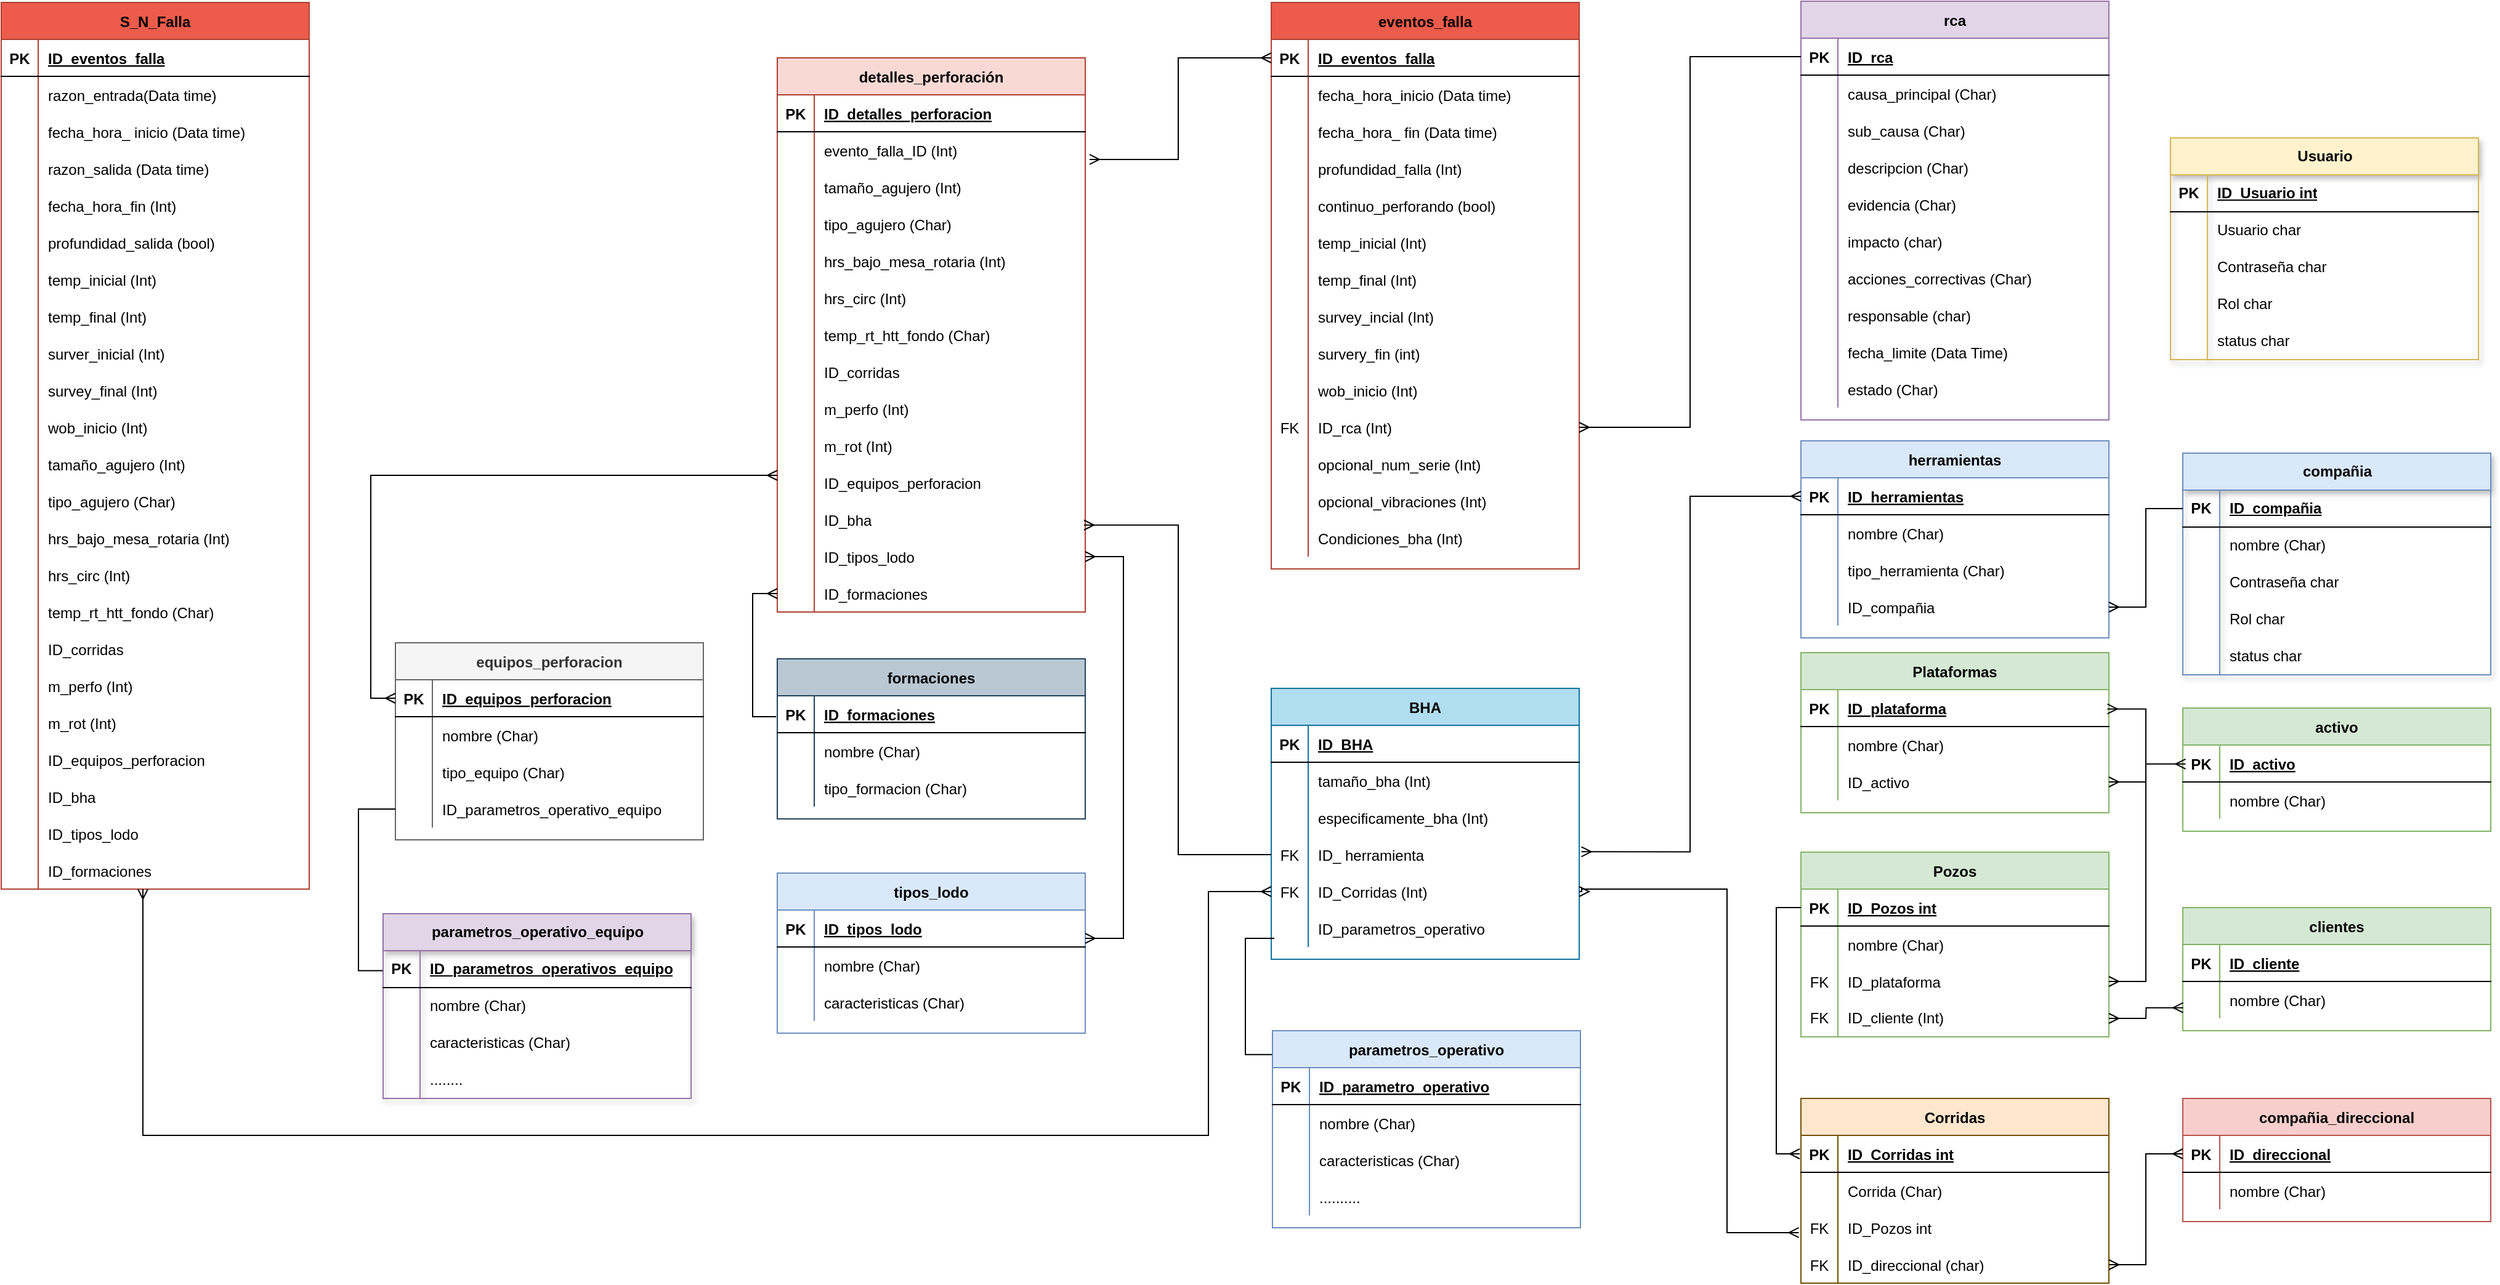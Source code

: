 <mxfile version="24.7.14">
  <diagram id="R2lEEEUBdFMjLlhIrx00" name="Page-1">
    <mxGraphModel dx="2803" dy="572" grid="1" gridSize="10" guides="1" tooltips="1" connect="0" arrows="1" fold="1" page="1" pageScale="1" pageWidth="850" pageHeight="1100" math="0" shadow="0" extFonts="Permanent Marker^https://fonts.googleapis.com/css?family=Permanent+Marker">
      <root>
        <mxCell id="0" />
        <mxCell id="1" parent="0" />
        <mxCell id="C-vyLk0tnHw3VtMMgP7b-2" value="equipos_perforacion" style="shape=table;startSize=30;container=1;collapsible=1;childLayout=tableLayout;fixedRows=1;rowLines=0;fontStyle=1;align=center;resizeLast=1;fillColor=#f5f5f5;strokeColor=#666666;fontColor=#333333;" parent="1" vertex="1">
          <mxGeometry x="-1240" y="565" width="250" height="160" as="geometry">
            <mxRectangle x="300" y="340" width="70" height="30" as="alternateBounds" />
          </mxGeometry>
        </mxCell>
        <mxCell id="C-vyLk0tnHw3VtMMgP7b-3" value="" style="shape=partialRectangle;collapsible=0;dropTarget=0;pointerEvents=0;fillColor=none;points=[[0,0.5],[1,0.5]];portConstraint=eastwest;top=0;left=0;right=0;bottom=1;" parent="C-vyLk0tnHw3VtMMgP7b-2" vertex="1">
          <mxGeometry y="30" width="250" height="30" as="geometry" />
        </mxCell>
        <mxCell id="C-vyLk0tnHw3VtMMgP7b-4" value="PK" style="shape=partialRectangle;overflow=hidden;connectable=0;fillColor=none;top=0;left=0;bottom=0;right=0;fontStyle=1;" parent="C-vyLk0tnHw3VtMMgP7b-3" vertex="1">
          <mxGeometry width="30" height="30" as="geometry">
            <mxRectangle width="30" height="30" as="alternateBounds" />
          </mxGeometry>
        </mxCell>
        <mxCell id="C-vyLk0tnHw3VtMMgP7b-5" value="ID_equipos_perforacion" style="shape=partialRectangle;overflow=hidden;connectable=0;fillColor=none;top=0;left=0;bottom=0;right=0;align=left;spacingLeft=6;fontStyle=5;" parent="C-vyLk0tnHw3VtMMgP7b-3" vertex="1">
          <mxGeometry x="30" width="220" height="30" as="geometry">
            <mxRectangle width="220" height="30" as="alternateBounds" />
          </mxGeometry>
        </mxCell>
        <mxCell id="C-vyLk0tnHw3VtMMgP7b-6" value="" style="shape=partialRectangle;collapsible=0;dropTarget=0;pointerEvents=0;fillColor=none;points=[[0,0.5],[1,0.5]];portConstraint=eastwest;top=0;left=0;right=0;bottom=0;" parent="C-vyLk0tnHw3VtMMgP7b-2" vertex="1">
          <mxGeometry y="60" width="250" height="30" as="geometry" />
        </mxCell>
        <mxCell id="C-vyLk0tnHw3VtMMgP7b-7" value="" style="shape=partialRectangle;overflow=hidden;connectable=0;fillColor=none;top=0;left=0;bottom=0;right=0;" parent="C-vyLk0tnHw3VtMMgP7b-6" vertex="1">
          <mxGeometry width="30" height="30" as="geometry">
            <mxRectangle width="30" height="30" as="alternateBounds" />
          </mxGeometry>
        </mxCell>
        <mxCell id="C-vyLk0tnHw3VtMMgP7b-8" value="nombre (Char)" style="shape=partialRectangle;overflow=hidden;connectable=0;fillColor=none;top=0;left=0;bottom=0;right=0;align=left;spacingLeft=6;" parent="C-vyLk0tnHw3VtMMgP7b-6" vertex="1">
          <mxGeometry x="30" width="220" height="30" as="geometry">
            <mxRectangle width="220" height="30" as="alternateBounds" />
          </mxGeometry>
        </mxCell>
        <mxCell id="C-vyLk0tnHw3VtMMgP7b-9" value="" style="shape=partialRectangle;collapsible=0;dropTarget=0;pointerEvents=0;fillColor=none;points=[[0,0.5],[1,0.5]];portConstraint=eastwest;top=0;left=0;right=0;bottom=0;" parent="C-vyLk0tnHw3VtMMgP7b-2" vertex="1">
          <mxGeometry y="90" width="250" height="30" as="geometry" />
        </mxCell>
        <mxCell id="C-vyLk0tnHw3VtMMgP7b-10" value="" style="shape=partialRectangle;overflow=hidden;connectable=0;fillColor=none;top=0;left=0;bottom=0;right=0;" parent="C-vyLk0tnHw3VtMMgP7b-9" vertex="1">
          <mxGeometry width="30" height="30" as="geometry">
            <mxRectangle width="30" height="30" as="alternateBounds" />
          </mxGeometry>
        </mxCell>
        <mxCell id="C-vyLk0tnHw3VtMMgP7b-11" value="tipo_equipo (Char)" style="shape=partialRectangle;overflow=hidden;connectable=0;fillColor=none;top=0;left=0;bottom=0;right=0;align=left;spacingLeft=6;" parent="C-vyLk0tnHw3VtMMgP7b-9" vertex="1">
          <mxGeometry x="30" width="220" height="30" as="geometry">
            <mxRectangle width="220" height="30" as="alternateBounds" />
          </mxGeometry>
        </mxCell>
        <mxCell id="9X8XwBwdihbRCJ5QxF-U-65" style="shape=partialRectangle;collapsible=0;dropTarget=0;pointerEvents=0;fillColor=none;points=[[0,0.5],[1,0.5]];portConstraint=eastwest;top=0;left=0;right=0;bottom=0;" parent="C-vyLk0tnHw3VtMMgP7b-2" vertex="1">
          <mxGeometry y="120" width="250" height="30" as="geometry" />
        </mxCell>
        <mxCell id="9X8XwBwdihbRCJ5QxF-U-66" style="shape=partialRectangle;overflow=hidden;connectable=0;fillColor=none;top=0;left=0;bottom=0;right=0;" parent="9X8XwBwdihbRCJ5QxF-U-65" vertex="1">
          <mxGeometry width="30" height="30" as="geometry">
            <mxRectangle width="30" height="30" as="alternateBounds" />
          </mxGeometry>
        </mxCell>
        <mxCell id="9X8XwBwdihbRCJ5QxF-U-67" value="ID_parametros_operativo_equipo" style="shape=partialRectangle;overflow=hidden;connectable=0;fillColor=none;top=0;left=0;bottom=0;right=0;align=left;spacingLeft=6;" parent="9X8XwBwdihbRCJ5QxF-U-65" vertex="1">
          <mxGeometry x="30" width="220" height="30" as="geometry">
            <mxRectangle width="220" height="30" as="alternateBounds" />
          </mxGeometry>
        </mxCell>
        <mxCell id="C-vyLk0tnHw3VtMMgP7b-13" value="tipos_lodo" style="shape=table;startSize=30;container=1;collapsible=1;childLayout=tableLayout;fixedRows=1;rowLines=0;fontStyle=1;align=center;resizeLast=1;fillColor=#dae8fc;strokeColor=#6c8ebf;" parent="1" vertex="1">
          <mxGeometry x="-930" y="752" width="250" height="130" as="geometry">
            <mxRectangle x="-80" y="1060" width="100" height="30" as="alternateBounds" />
          </mxGeometry>
        </mxCell>
        <mxCell id="C-vyLk0tnHw3VtMMgP7b-14" value="" style="shape=partialRectangle;collapsible=0;dropTarget=0;pointerEvents=0;fillColor=none;points=[[0,0.5],[1,0.5]];portConstraint=eastwest;top=0;left=0;right=0;bottom=1;" parent="C-vyLk0tnHw3VtMMgP7b-13" vertex="1">
          <mxGeometry y="30" width="250" height="30" as="geometry" />
        </mxCell>
        <mxCell id="C-vyLk0tnHw3VtMMgP7b-15" value="PK" style="shape=partialRectangle;overflow=hidden;connectable=0;fillColor=none;top=0;left=0;bottom=0;right=0;fontStyle=1;" parent="C-vyLk0tnHw3VtMMgP7b-14" vertex="1">
          <mxGeometry width="30" height="30" as="geometry">
            <mxRectangle width="30" height="30" as="alternateBounds" />
          </mxGeometry>
        </mxCell>
        <mxCell id="C-vyLk0tnHw3VtMMgP7b-16" value="ID_tipos_lodo" style="shape=partialRectangle;overflow=hidden;connectable=0;fillColor=none;top=0;left=0;bottom=0;right=0;align=left;spacingLeft=6;fontStyle=5;" parent="C-vyLk0tnHw3VtMMgP7b-14" vertex="1">
          <mxGeometry x="30" width="220" height="30" as="geometry">
            <mxRectangle width="220" height="30" as="alternateBounds" />
          </mxGeometry>
        </mxCell>
        <mxCell id="C-vyLk0tnHw3VtMMgP7b-17" value="" style="shape=partialRectangle;collapsible=0;dropTarget=0;pointerEvents=0;fillColor=none;points=[[0,0.5],[1,0.5]];portConstraint=eastwest;top=0;left=0;right=0;bottom=0;" parent="C-vyLk0tnHw3VtMMgP7b-13" vertex="1">
          <mxGeometry y="60" width="250" height="30" as="geometry" />
        </mxCell>
        <mxCell id="C-vyLk0tnHw3VtMMgP7b-18" value="" style="shape=partialRectangle;overflow=hidden;connectable=0;fillColor=none;top=0;left=0;bottom=0;right=0;" parent="C-vyLk0tnHw3VtMMgP7b-17" vertex="1">
          <mxGeometry width="30" height="30" as="geometry">
            <mxRectangle width="30" height="30" as="alternateBounds" />
          </mxGeometry>
        </mxCell>
        <mxCell id="C-vyLk0tnHw3VtMMgP7b-19" value="nombre (Char)" style="shape=partialRectangle;overflow=hidden;connectable=0;fillColor=none;top=0;left=0;bottom=0;right=0;align=left;spacingLeft=6;" parent="C-vyLk0tnHw3VtMMgP7b-17" vertex="1">
          <mxGeometry x="30" width="220" height="30" as="geometry">
            <mxRectangle width="220" height="30" as="alternateBounds" />
          </mxGeometry>
        </mxCell>
        <mxCell id="C-vyLk0tnHw3VtMMgP7b-20" value="" style="shape=partialRectangle;collapsible=0;dropTarget=0;pointerEvents=0;fillColor=none;points=[[0,0.5],[1,0.5]];portConstraint=eastwest;top=0;left=0;right=0;bottom=0;" parent="C-vyLk0tnHw3VtMMgP7b-13" vertex="1">
          <mxGeometry y="90" width="250" height="30" as="geometry" />
        </mxCell>
        <mxCell id="C-vyLk0tnHw3VtMMgP7b-21" value="" style="shape=partialRectangle;overflow=hidden;connectable=0;fillColor=none;top=0;left=0;bottom=0;right=0;" parent="C-vyLk0tnHw3VtMMgP7b-20" vertex="1">
          <mxGeometry width="30" height="30" as="geometry">
            <mxRectangle width="30" height="30" as="alternateBounds" />
          </mxGeometry>
        </mxCell>
        <mxCell id="C-vyLk0tnHw3VtMMgP7b-22" value="caracteristicas (Char)" style="shape=partialRectangle;overflow=hidden;connectable=0;fillColor=none;top=0;left=0;bottom=0;right=0;align=left;spacingLeft=6;" parent="C-vyLk0tnHw3VtMMgP7b-20" vertex="1">
          <mxGeometry x="30" width="220" height="30" as="geometry">
            <mxRectangle width="220" height="30" as="alternateBounds" />
          </mxGeometry>
        </mxCell>
        <mxCell id="C-vyLk0tnHw3VtMMgP7b-23" value="detalles_perforación" style="shape=table;startSize=30;container=1;collapsible=1;childLayout=tableLayout;fixedRows=1;rowLines=0;fontStyle=1;align=center;resizeLast=1;fillColor=#fad9d5;strokeColor=#ae4132;" parent="1" vertex="1">
          <mxGeometry x="-930" y="90" width="250" height="450" as="geometry">
            <mxRectangle y="330" width="150" height="30" as="alternateBounds" />
          </mxGeometry>
        </mxCell>
        <mxCell id="C-vyLk0tnHw3VtMMgP7b-24" value="" style="shape=partialRectangle;collapsible=0;dropTarget=0;pointerEvents=0;fillColor=none;points=[[0,0.5],[1,0.5]];portConstraint=eastwest;top=0;left=0;right=0;bottom=1;" parent="C-vyLk0tnHw3VtMMgP7b-23" vertex="1">
          <mxGeometry y="30" width="250" height="30" as="geometry" />
        </mxCell>
        <mxCell id="C-vyLk0tnHw3VtMMgP7b-25" value="PK" style="shape=partialRectangle;overflow=hidden;connectable=0;fillColor=none;top=0;left=0;bottom=0;right=0;fontStyle=1;" parent="C-vyLk0tnHw3VtMMgP7b-24" vertex="1">
          <mxGeometry width="30" height="30" as="geometry">
            <mxRectangle width="30" height="30" as="alternateBounds" />
          </mxGeometry>
        </mxCell>
        <mxCell id="C-vyLk0tnHw3VtMMgP7b-26" value="ID_detalles_perforacion" style="shape=partialRectangle;overflow=hidden;connectable=0;fillColor=none;top=0;left=0;bottom=0;right=0;align=left;spacingLeft=6;fontStyle=5;" parent="C-vyLk0tnHw3VtMMgP7b-24" vertex="1">
          <mxGeometry x="30" width="220" height="30" as="geometry">
            <mxRectangle width="220" height="30" as="alternateBounds" />
          </mxGeometry>
        </mxCell>
        <mxCell id="H9VAa_GXnvdueH54DUL7-1" value="" style="shape=partialRectangle;collapsible=0;dropTarget=0;pointerEvents=0;fillColor=none;points=[[0,0.5],[1,0.5]];portConstraint=eastwest;top=0;left=0;right=0;bottom=0;" parent="C-vyLk0tnHw3VtMMgP7b-23" vertex="1">
          <mxGeometry y="60" width="250" height="30" as="geometry" />
        </mxCell>
        <mxCell id="H9VAa_GXnvdueH54DUL7-2" value="" style="shape=partialRectangle;overflow=hidden;connectable=0;fillColor=none;top=0;left=0;bottom=0;right=0;" parent="H9VAa_GXnvdueH54DUL7-1" vertex="1">
          <mxGeometry width="30" height="30" as="geometry">
            <mxRectangle width="30" height="30" as="alternateBounds" />
          </mxGeometry>
        </mxCell>
        <mxCell id="H9VAa_GXnvdueH54DUL7-3" value="evento_falla_ID (Int)" style="shape=partialRectangle;overflow=hidden;connectable=0;fillColor=none;top=0;left=0;bottom=0;right=0;align=left;spacingLeft=6;" parent="H9VAa_GXnvdueH54DUL7-1" vertex="1">
          <mxGeometry x="30" width="220" height="30" as="geometry">
            <mxRectangle width="220" height="30" as="alternateBounds" />
          </mxGeometry>
        </mxCell>
        <mxCell id="H9VAa_GXnvdueH54DUL7-4" value="" style="shape=partialRectangle;collapsible=0;dropTarget=0;pointerEvents=0;fillColor=none;points=[[0,0.5],[1,0.5]];portConstraint=eastwest;top=0;left=0;right=0;bottom=0;" parent="C-vyLk0tnHw3VtMMgP7b-23" vertex="1">
          <mxGeometry y="90" width="250" height="30" as="geometry" />
        </mxCell>
        <mxCell id="H9VAa_GXnvdueH54DUL7-5" value="" style="shape=partialRectangle;overflow=hidden;connectable=0;fillColor=none;top=0;left=0;bottom=0;right=0;" parent="H9VAa_GXnvdueH54DUL7-4" vertex="1">
          <mxGeometry width="30" height="30" as="geometry">
            <mxRectangle width="30" height="30" as="alternateBounds" />
          </mxGeometry>
        </mxCell>
        <mxCell id="H9VAa_GXnvdueH54DUL7-6" value="tamaño_agujero (Int)" style="shape=partialRectangle;overflow=hidden;connectable=0;fillColor=none;top=0;left=0;bottom=0;right=0;align=left;spacingLeft=6;" parent="H9VAa_GXnvdueH54DUL7-4" vertex="1">
          <mxGeometry x="30" width="220" height="30" as="geometry">
            <mxRectangle width="220" height="30" as="alternateBounds" />
          </mxGeometry>
        </mxCell>
        <mxCell id="H9VAa_GXnvdueH54DUL7-7" value="" style="shape=partialRectangle;collapsible=0;dropTarget=0;pointerEvents=0;fillColor=none;points=[[0,0.5],[1,0.5]];portConstraint=eastwest;top=0;left=0;right=0;bottom=0;" parent="C-vyLk0tnHw3VtMMgP7b-23" vertex="1">
          <mxGeometry y="120" width="250" height="30" as="geometry" />
        </mxCell>
        <mxCell id="H9VAa_GXnvdueH54DUL7-8" value="" style="shape=partialRectangle;overflow=hidden;connectable=0;fillColor=none;top=0;left=0;bottom=0;right=0;" parent="H9VAa_GXnvdueH54DUL7-7" vertex="1">
          <mxGeometry width="30" height="30" as="geometry">
            <mxRectangle width="30" height="30" as="alternateBounds" />
          </mxGeometry>
        </mxCell>
        <mxCell id="H9VAa_GXnvdueH54DUL7-9" value="tipo_agujero (Char)" style="shape=partialRectangle;overflow=hidden;connectable=0;fillColor=none;top=0;left=0;bottom=0;right=0;align=left;spacingLeft=6;" parent="H9VAa_GXnvdueH54DUL7-7" vertex="1">
          <mxGeometry x="30" width="220" height="30" as="geometry">
            <mxRectangle width="220" height="30" as="alternateBounds" />
          </mxGeometry>
        </mxCell>
        <mxCell id="C-vyLk0tnHw3VtMMgP7b-27" value="" style="shape=partialRectangle;collapsible=0;dropTarget=0;pointerEvents=0;fillColor=none;points=[[0,0.5],[1,0.5]];portConstraint=eastwest;top=0;left=0;right=0;bottom=0;" parent="C-vyLk0tnHw3VtMMgP7b-23" vertex="1">
          <mxGeometry y="150" width="250" height="30" as="geometry" />
        </mxCell>
        <mxCell id="C-vyLk0tnHw3VtMMgP7b-28" value="" style="shape=partialRectangle;overflow=hidden;connectable=0;fillColor=none;top=0;left=0;bottom=0;right=0;" parent="C-vyLk0tnHw3VtMMgP7b-27" vertex="1">
          <mxGeometry width="30" height="30" as="geometry">
            <mxRectangle width="30" height="30" as="alternateBounds" />
          </mxGeometry>
        </mxCell>
        <mxCell id="C-vyLk0tnHw3VtMMgP7b-29" value="hrs_bajo_mesa_rotaria (Int)" style="shape=partialRectangle;overflow=hidden;connectable=0;fillColor=none;top=0;left=0;bottom=0;right=0;align=left;spacingLeft=6;" parent="C-vyLk0tnHw3VtMMgP7b-27" vertex="1">
          <mxGeometry x="30" width="220" height="30" as="geometry">
            <mxRectangle width="220" height="30" as="alternateBounds" />
          </mxGeometry>
        </mxCell>
        <mxCell id="H9VAa_GXnvdueH54DUL7-236" style="shape=partialRectangle;collapsible=0;dropTarget=0;pointerEvents=0;fillColor=none;points=[[0,0.5],[1,0.5]];portConstraint=eastwest;top=0;left=0;right=0;bottom=0;" parent="C-vyLk0tnHw3VtMMgP7b-23" vertex="1">
          <mxGeometry y="180" width="250" height="30" as="geometry" />
        </mxCell>
        <mxCell id="H9VAa_GXnvdueH54DUL7-237" style="shape=partialRectangle;overflow=hidden;connectable=0;fillColor=none;top=0;left=0;bottom=0;right=0;" parent="H9VAa_GXnvdueH54DUL7-236" vertex="1">
          <mxGeometry width="30" height="30" as="geometry">
            <mxRectangle width="30" height="30" as="alternateBounds" />
          </mxGeometry>
        </mxCell>
        <mxCell id="H9VAa_GXnvdueH54DUL7-238" value="hrs_circ (Int)" style="shape=partialRectangle;overflow=hidden;connectable=0;fillColor=none;top=0;left=0;bottom=0;right=0;align=left;spacingLeft=6;" parent="H9VAa_GXnvdueH54DUL7-236" vertex="1">
          <mxGeometry x="30" width="220" height="30" as="geometry">
            <mxRectangle width="220" height="30" as="alternateBounds" />
          </mxGeometry>
        </mxCell>
        <mxCell id="H9VAa_GXnvdueH54DUL7-239" style="shape=partialRectangle;collapsible=0;dropTarget=0;pointerEvents=0;fillColor=none;points=[[0,0.5],[1,0.5]];portConstraint=eastwest;top=0;left=0;right=0;bottom=0;" parent="C-vyLk0tnHw3VtMMgP7b-23" vertex="1">
          <mxGeometry y="210" width="250" height="30" as="geometry" />
        </mxCell>
        <mxCell id="H9VAa_GXnvdueH54DUL7-240" style="shape=partialRectangle;overflow=hidden;connectable=0;fillColor=none;top=0;left=0;bottom=0;right=0;" parent="H9VAa_GXnvdueH54DUL7-239" vertex="1">
          <mxGeometry width="30" height="30" as="geometry">
            <mxRectangle width="30" height="30" as="alternateBounds" />
          </mxGeometry>
        </mxCell>
        <mxCell id="H9VAa_GXnvdueH54DUL7-241" value="temp_rt_htt_fondo (Char)" style="shape=partialRectangle;overflow=hidden;connectable=0;fillColor=none;top=0;left=0;bottom=0;right=0;align=left;spacingLeft=6;" parent="H9VAa_GXnvdueH54DUL7-239" vertex="1">
          <mxGeometry x="30" width="220" height="30" as="geometry">
            <mxRectangle width="220" height="30" as="alternateBounds" />
          </mxGeometry>
        </mxCell>
        <mxCell id="H9VAa_GXnvdueH54DUL7-242" style="shape=partialRectangle;collapsible=0;dropTarget=0;pointerEvents=0;fillColor=none;points=[[0,0.5],[1,0.5]];portConstraint=eastwest;top=0;left=0;right=0;bottom=0;" parent="C-vyLk0tnHw3VtMMgP7b-23" vertex="1">
          <mxGeometry y="240" width="250" height="30" as="geometry" />
        </mxCell>
        <mxCell id="H9VAa_GXnvdueH54DUL7-243" style="shape=partialRectangle;overflow=hidden;connectable=0;fillColor=none;top=0;left=0;bottom=0;right=0;" parent="H9VAa_GXnvdueH54DUL7-242" vertex="1">
          <mxGeometry width="30" height="30" as="geometry">
            <mxRectangle width="30" height="30" as="alternateBounds" />
          </mxGeometry>
        </mxCell>
        <mxCell id="H9VAa_GXnvdueH54DUL7-244" value="ID_corridas " style="shape=partialRectangle;overflow=hidden;connectable=0;fillColor=none;top=0;left=0;bottom=0;right=0;align=left;spacingLeft=6;" parent="H9VAa_GXnvdueH54DUL7-242" vertex="1">
          <mxGeometry x="30" width="220" height="30" as="geometry">
            <mxRectangle width="220" height="30" as="alternateBounds" />
          </mxGeometry>
        </mxCell>
        <mxCell id="H9VAa_GXnvdueH54DUL7-265" style="shape=partialRectangle;collapsible=0;dropTarget=0;pointerEvents=0;fillColor=none;points=[[0,0.5],[1,0.5]];portConstraint=eastwest;top=0;left=0;right=0;bottom=0;" parent="C-vyLk0tnHw3VtMMgP7b-23" vertex="1">
          <mxGeometry y="270" width="250" height="30" as="geometry" />
        </mxCell>
        <mxCell id="H9VAa_GXnvdueH54DUL7-266" style="shape=partialRectangle;overflow=hidden;connectable=0;fillColor=none;top=0;left=0;bottom=0;right=0;" parent="H9VAa_GXnvdueH54DUL7-265" vertex="1">
          <mxGeometry width="30" height="30" as="geometry">
            <mxRectangle width="30" height="30" as="alternateBounds" />
          </mxGeometry>
        </mxCell>
        <mxCell id="H9VAa_GXnvdueH54DUL7-267" value="m_perfo (Int)" style="shape=partialRectangle;overflow=hidden;connectable=0;fillColor=none;top=0;left=0;bottom=0;right=0;align=left;spacingLeft=6;" parent="H9VAa_GXnvdueH54DUL7-265" vertex="1">
          <mxGeometry x="30" width="220" height="30" as="geometry">
            <mxRectangle width="220" height="30" as="alternateBounds" />
          </mxGeometry>
        </mxCell>
        <mxCell id="H9VAa_GXnvdueH54DUL7-268" style="shape=partialRectangle;collapsible=0;dropTarget=0;pointerEvents=0;fillColor=none;points=[[0,0.5],[1,0.5]];portConstraint=eastwest;top=0;left=0;right=0;bottom=0;" parent="C-vyLk0tnHw3VtMMgP7b-23" vertex="1">
          <mxGeometry y="300" width="250" height="30" as="geometry" />
        </mxCell>
        <mxCell id="H9VAa_GXnvdueH54DUL7-269" style="shape=partialRectangle;overflow=hidden;connectable=0;fillColor=none;top=0;left=0;bottom=0;right=0;" parent="H9VAa_GXnvdueH54DUL7-268" vertex="1">
          <mxGeometry width="30" height="30" as="geometry">
            <mxRectangle width="30" height="30" as="alternateBounds" />
          </mxGeometry>
        </mxCell>
        <mxCell id="H9VAa_GXnvdueH54DUL7-270" value="m_rot (Int)" style="shape=partialRectangle;overflow=hidden;connectable=0;fillColor=none;top=0;left=0;bottom=0;right=0;align=left;spacingLeft=6;" parent="H9VAa_GXnvdueH54DUL7-268" vertex="1">
          <mxGeometry x="30" width="220" height="30" as="geometry">
            <mxRectangle width="220" height="30" as="alternateBounds" />
          </mxGeometry>
        </mxCell>
        <mxCell id="H9VAa_GXnvdueH54DUL7-271" style="shape=partialRectangle;collapsible=0;dropTarget=0;pointerEvents=0;fillColor=none;points=[[0,0.5],[1,0.5]];portConstraint=eastwest;top=0;left=0;right=0;bottom=0;" parent="C-vyLk0tnHw3VtMMgP7b-23" vertex="1">
          <mxGeometry y="330" width="250" height="30" as="geometry" />
        </mxCell>
        <mxCell id="H9VAa_GXnvdueH54DUL7-272" style="shape=partialRectangle;overflow=hidden;connectable=0;fillColor=none;top=0;left=0;bottom=0;right=0;" parent="H9VAa_GXnvdueH54DUL7-271" vertex="1">
          <mxGeometry width="30" height="30" as="geometry">
            <mxRectangle width="30" height="30" as="alternateBounds" />
          </mxGeometry>
        </mxCell>
        <mxCell id="H9VAa_GXnvdueH54DUL7-273" value="ID_equipos_perforacion" style="shape=partialRectangle;overflow=hidden;connectable=0;fillColor=none;top=0;left=0;bottom=0;right=0;align=left;spacingLeft=6;" parent="H9VAa_GXnvdueH54DUL7-271" vertex="1">
          <mxGeometry x="30" width="220" height="30" as="geometry">
            <mxRectangle width="220" height="30" as="alternateBounds" />
          </mxGeometry>
        </mxCell>
        <mxCell id="H9VAa_GXnvdueH54DUL7-274" style="shape=partialRectangle;collapsible=0;dropTarget=0;pointerEvents=0;fillColor=none;points=[[0,0.5],[1,0.5]];portConstraint=eastwest;top=0;left=0;right=0;bottom=0;" parent="C-vyLk0tnHw3VtMMgP7b-23" vertex="1">
          <mxGeometry y="360" width="250" height="30" as="geometry" />
        </mxCell>
        <mxCell id="H9VAa_GXnvdueH54DUL7-275" style="shape=partialRectangle;overflow=hidden;connectable=0;fillColor=none;top=0;left=0;bottom=0;right=0;" parent="H9VAa_GXnvdueH54DUL7-274" vertex="1">
          <mxGeometry width="30" height="30" as="geometry">
            <mxRectangle width="30" height="30" as="alternateBounds" />
          </mxGeometry>
        </mxCell>
        <mxCell id="H9VAa_GXnvdueH54DUL7-276" value="ID_bha" style="shape=partialRectangle;overflow=hidden;connectable=0;fillColor=none;top=0;left=0;bottom=0;right=0;align=left;spacingLeft=6;" parent="H9VAa_GXnvdueH54DUL7-274" vertex="1">
          <mxGeometry x="30" width="220" height="30" as="geometry">
            <mxRectangle width="220" height="30" as="alternateBounds" />
          </mxGeometry>
        </mxCell>
        <mxCell id="H9VAa_GXnvdueH54DUL7-277" style="shape=partialRectangle;collapsible=0;dropTarget=0;pointerEvents=0;fillColor=none;points=[[0,0.5],[1,0.5]];portConstraint=eastwest;top=0;left=0;right=0;bottom=0;" parent="C-vyLk0tnHw3VtMMgP7b-23" vertex="1">
          <mxGeometry y="390" width="250" height="30" as="geometry" />
        </mxCell>
        <mxCell id="H9VAa_GXnvdueH54DUL7-278" style="shape=partialRectangle;overflow=hidden;connectable=0;fillColor=none;top=0;left=0;bottom=0;right=0;" parent="H9VAa_GXnvdueH54DUL7-277" vertex="1">
          <mxGeometry width="30" height="30" as="geometry">
            <mxRectangle width="30" height="30" as="alternateBounds" />
          </mxGeometry>
        </mxCell>
        <mxCell id="H9VAa_GXnvdueH54DUL7-279" value="ID_tipos_lodo" style="shape=partialRectangle;overflow=hidden;connectable=0;fillColor=none;top=0;left=0;bottom=0;right=0;align=left;spacingLeft=6;" parent="H9VAa_GXnvdueH54DUL7-277" vertex="1">
          <mxGeometry x="30" width="220" height="30" as="geometry">
            <mxRectangle width="220" height="30" as="alternateBounds" />
          </mxGeometry>
        </mxCell>
        <mxCell id="H9VAa_GXnvdueH54DUL7-280" style="shape=partialRectangle;collapsible=0;dropTarget=0;pointerEvents=0;fillColor=none;points=[[0,0.5],[1,0.5]];portConstraint=eastwest;top=0;left=0;right=0;bottom=0;" parent="C-vyLk0tnHw3VtMMgP7b-23" vertex="1">
          <mxGeometry y="420" width="250" height="30" as="geometry" />
        </mxCell>
        <mxCell id="H9VAa_GXnvdueH54DUL7-281" style="shape=partialRectangle;overflow=hidden;connectable=0;fillColor=none;top=0;left=0;bottom=0;right=0;" parent="H9VAa_GXnvdueH54DUL7-280" vertex="1">
          <mxGeometry width="30" height="30" as="geometry">
            <mxRectangle width="30" height="30" as="alternateBounds" />
          </mxGeometry>
        </mxCell>
        <mxCell id="H9VAa_GXnvdueH54DUL7-282" value="ID_formaciones" style="shape=partialRectangle;overflow=hidden;connectable=0;fillColor=none;top=0;left=0;bottom=0;right=0;align=left;spacingLeft=6;" parent="H9VAa_GXnvdueH54DUL7-280" vertex="1">
          <mxGeometry x="30" width="220" height="30" as="geometry">
            <mxRectangle width="220" height="30" as="alternateBounds" />
          </mxGeometry>
        </mxCell>
        <mxCell id="H9VAa_GXnvdueH54DUL7-26" value="formaciones" style="shape=table;startSize=30;container=1;collapsible=1;childLayout=tableLayout;fixedRows=1;rowLines=0;fontStyle=1;align=center;resizeLast=1;fillColor=#bac8d3;strokeColor=#23445d;" parent="1" vertex="1">
          <mxGeometry x="-930" y="578" width="250" height="130" as="geometry">
            <mxRectangle x="-400" y="920" width="150" height="30" as="alternateBounds" />
          </mxGeometry>
        </mxCell>
        <mxCell id="H9VAa_GXnvdueH54DUL7-27" value="" style="shape=partialRectangle;collapsible=0;dropTarget=0;pointerEvents=0;fillColor=none;points=[[0,0.5],[1,0.5]];portConstraint=eastwest;top=0;left=0;right=0;bottom=1;" parent="H9VAa_GXnvdueH54DUL7-26" vertex="1">
          <mxGeometry y="30" width="250" height="30" as="geometry" />
        </mxCell>
        <mxCell id="H9VAa_GXnvdueH54DUL7-28" value="PK" style="shape=partialRectangle;overflow=hidden;connectable=0;fillColor=none;top=0;left=0;bottom=0;right=0;fontStyle=1;" parent="H9VAa_GXnvdueH54DUL7-27" vertex="1">
          <mxGeometry width="30" height="30" as="geometry">
            <mxRectangle width="30" height="30" as="alternateBounds" />
          </mxGeometry>
        </mxCell>
        <mxCell id="H9VAa_GXnvdueH54DUL7-29" value="ID_formaciones" style="shape=partialRectangle;overflow=hidden;connectable=0;fillColor=none;top=0;left=0;bottom=0;right=0;align=left;spacingLeft=6;fontStyle=5;" parent="H9VAa_GXnvdueH54DUL7-27" vertex="1">
          <mxGeometry x="30" width="220" height="30" as="geometry">
            <mxRectangle width="220" height="30" as="alternateBounds" />
          </mxGeometry>
        </mxCell>
        <mxCell id="H9VAa_GXnvdueH54DUL7-30" value="" style="shape=partialRectangle;collapsible=0;dropTarget=0;pointerEvents=0;fillColor=none;points=[[0,0.5],[1,0.5]];portConstraint=eastwest;top=0;left=0;right=0;bottom=0;" parent="H9VAa_GXnvdueH54DUL7-26" vertex="1">
          <mxGeometry y="60" width="250" height="30" as="geometry" />
        </mxCell>
        <mxCell id="H9VAa_GXnvdueH54DUL7-31" value="" style="shape=partialRectangle;overflow=hidden;connectable=0;fillColor=none;top=0;left=0;bottom=0;right=0;" parent="H9VAa_GXnvdueH54DUL7-30" vertex="1">
          <mxGeometry width="30" height="30" as="geometry">
            <mxRectangle width="30" height="30" as="alternateBounds" />
          </mxGeometry>
        </mxCell>
        <mxCell id="H9VAa_GXnvdueH54DUL7-32" value="nombre (Char)" style="shape=partialRectangle;overflow=hidden;connectable=0;fillColor=none;top=0;left=0;bottom=0;right=0;align=left;spacingLeft=6;" parent="H9VAa_GXnvdueH54DUL7-30" vertex="1">
          <mxGeometry x="30" width="220" height="30" as="geometry">
            <mxRectangle width="220" height="30" as="alternateBounds" />
          </mxGeometry>
        </mxCell>
        <mxCell id="H9VAa_GXnvdueH54DUL7-286" style="shape=partialRectangle;collapsible=0;dropTarget=0;pointerEvents=0;fillColor=none;points=[[0,0.5],[1,0.5]];portConstraint=eastwest;top=0;left=0;right=0;bottom=0;" parent="H9VAa_GXnvdueH54DUL7-26" vertex="1">
          <mxGeometry y="90" width="250" height="30" as="geometry" />
        </mxCell>
        <mxCell id="H9VAa_GXnvdueH54DUL7-287" style="shape=partialRectangle;overflow=hidden;connectable=0;fillColor=none;top=0;left=0;bottom=0;right=0;" parent="H9VAa_GXnvdueH54DUL7-286" vertex="1">
          <mxGeometry width="30" height="30" as="geometry">
            <mxRectangle width="30" height="30" as="alternateBounds" />
          </mxGeometry>
        </mxCell>
        <mxCell id="H9VAa_GXnvdueH54DUL7-288" value="tipo_formacion (Char)" style="shape=partialRectangle;overflow=hidden;connectable=0;fillColor=none;top=0;left=0;bottom=0;right=0;align=left;spacingLeft=6;" parent="H9VAa_GXnvdueH54DUL7-286" vertex="1">
          <mxGeometry x="30" width="220" height="30" as="geometry">
            <mxRectangle width="220" height="30" as="alternateBounds" />
          </mxGeometry>
        </mxCell>
        <mxCell id="H9VAa_GXnvdueH54DUL7-42" value="eventos_falla" style="shape=table;startSize=30;container=1;collapsible=1;childLayout=tableLayout;fixedRows=1;rowLines=0;fontStyle=1;align=center;resizeLast=1;fillColor=#ec5b4b;strokeColor=#ae4132;" parent="1" vertex="1">
          <mxGeometry x="-529" y="45" width="250" height="460" as="geometry">
            <mxRectangle x="300" y="100" width="150" height="30" as="alternateBounds" />
          </mxGeometry>
        </mxCell>
        <mxCell id="H9VAa_GXnvdueH54DUL7-43" value="" style="shape=partialRectangle;collapsible=0;dropTarget=0;pointerEvents=0;fillColor=none;points=[[0,0.5],[1,0.5]];portConstraint=eastwest;top=0;left=0;right=0;bottom=1;" parent="H9VAa_GXnvdueH54DUL7-42" vertex="1">
          <mxGeometry y="30" width="250" height="30" as="geometry" />
        </mxCell>
        <mxCell id="H9VAa_GXnvdueH54DUL7-44" value="PK" style="shape=partialRectangle;overflow=hidden;connectable=0;fillColor=none;top=0;left=0;bottom=0;right=0;fontStyle=1;" parent="H9VAa_GXnvdueH54DUL7-43" vertex="1">
          <mxGeometry width="30" height="30" as="geometry">
            <mxRectangle width="30" height="30" as="alternateBounds" />
          </mxGeometry>
        </mxCell>
        <mxCell id="H9VAa_GXnvdueH54DUL7-45" value="ID_eventos_falla" style="shape=partialRectangle;overflow=hidden;connectable=0;fillColor=none;top=0;left=0;bottom=0;right=0;align=left;spacingLeft=6;fontStyle=5;" parent="H9VAa_GXnvdueH54DUL7-43" vertex="1">
          <mxGeometry x="30" width="220" height="30" as="geometry">
            <mxRectangle width="220" height="30" as="alternateBounds" />
          </mxGeometry>
        </mxCell>
        <mxCell id="H9VAa_GXnvdueH54DUL7-46" value="" style="shape=partialRectangle;collapsible=0;dropTarget=0;pointerEvents=0;fillColor=none;points=[[0,0.5],[1,0.5]];portConstraint=eastwest;top=0;left=0;right=0;bottom=0;" parent="H9VAa_GXnvdueH54DUL7-42" vertex="1">
          <mxGeometry y="60" width="250" height="30" as="geometry" />
        </mxCell>
        <mxCell id="H9VAa_GXnvdueH54DUL7-47" value="" style="shape=partialRectangle;overflow=hidden;connectable=0;fillColor=none;top=0;left=0;bottom=0;right=0;" parent="H9VAa_GXnvdueH54DUL7-46" vertex="1">
          <mxGeometry width="30" height="30" as="geometry">
            <mxRectangle width="30" height="30" as="alternateBounds" />
          </mxGeometry>
        </mxCell>
        <mxCell id="H9VAa_GXnvdueH54DUL7-48" value="fecha_hora_inicio (Data time)" style="shape=partialRectangle;overflow=hidden;connectable=0;fillColor=none;top=0;left=0;bottom=0;right=0;align=left;spacingLeft=6;" parent="H9VAa_GXnvdueH54DUL7-46" vertex="1">
          <mxGeometry x="30" width="220" height="30" as="geometry">
            <mxRectangle width="220" height="30" as="alternateBounds" />
          </mxGeometry>
        </mxCell>
        <mxCell id="H9VAa_GXnvdueH54DUL7-49" value="" style="shape=partialRectangle;collapsible=0;dropTarget=0;pointerEvents=0;fillColor=none;points=[[0,0.5],[1,0.5]];portConstraint=eastwest;top=0;left=0;right=0;bottom=0;" parent="H9VAa_GXnvdueH54DUL7-42" vertex="1">
          <mxGeometry y="90" width="250" height="30" as="geometry" />
        </mxCell>
        <mxCell id="H9VAa_GXnvdueH54DUL7-50" value="" style="shape=partialRectangle;overflow=hidden;connectable=0;fillColor=none;top=0;left=0;bottom=0;right=0;" parent="H9VAa_GXnvdueH54DUL7-49" vertex="1">
          <mxGeometry width="30" height="30" as="geometry">
            <mxRectangle width="30" height="30" as="alternateBounds" />
          </mxGeometry>
        </mxCell>
        <mxCell id="H9VAa_GXnvdueH54DUL7-51" value="fecha_hora_ fin (Data time)" style="shape=partialRectangle;overflow=hidden;connectable=0;fillColor=none;top=0;left=0;bottom=0;right=0;align=left;spacingLeft=6;" parent="H9VAa_GXnvdueH54DUL7-49" vertex="1">
          <mxGeometry x="30" width="220" height="30" as="geometry">
            <mxRectangle width="220" height="30" as="alternateBounds" />
          </mxGeometry>
        </mxCell>
        <mxCell id="H9VAa_GXnvdueH54DUL7-52" value="" style="shape=partialRectangle;collapsible=0;dropTarget=0;pointerEvents=0;fillColor=none;points=[[0,0.5],[1,0.5]];portConstraint=eastwest;top=0;left=0;right=0;bottom=0;" parent="H9VAa_GXnvdueH54DUL7-42" vertex="1">
          <mxGeometry y="120" width="250" height="30" as="geometry" />
        </mxCell>
        <mxCell id="H9VAa_GXnvdueH54DUL7-53" value="" style="shape=partialRectangle;overflow=hidden;connectable=0;fillColor=none;top=0;left=0;bottom=0;right=0;" parent="H9VAa_GXnvdueH54DUL7-52" vertex="1">
          <mxGeometry width="30" height="30" as="geometry">
            <mxRectangle width="30" height="30" as="alternateBounds" />
          </mxGeometry>
        </mxCell>
        <mxCell id="H9VAa_GXnvdueH54DUL7-54" value="profundidad_falla (Int)" style="shape=partialRectangle;overflow=hidden;connectable=0;fillColor=none;top=0;left=0;bottom=0;right=0;align=left;spacingLeft=6;" parent="H9VAa_GXnvdueH54DUL7-52" vertex="1">
          <mxGeometry x="30" width="220" height="30" as="geometry">
            <mxRectangle width="220" height="30" as="alternateBounds" />
          </mxGeometry>
        </mxCell>
        <mxCell id="H9VAa_GXnvdueH54DUL7-123" value="" style="shape=partialRectangle;collapsible=0;dropTarget=0;pointerEvents=0;fillColor=none;points=[[0,0.5],[1,0.5]];portConstraint=eastwest;top=0;left=0;right=0;bottom=0;" parent="H9VAa_GXnvdueH54DUL7-42" vertex="1">
          <mxGeometry y="150" width="250" height="30" as="geometry" />
        </mxCell>
        <mxCell id="H9VAa_GXnvdueH54DUL7-124" value="" style="shape=partialRectangle;overflow=hidden;connectable=0;fillColor=none;top=0;left=0;bottom=0;right=0;" parent="H9VAa_GXnvdueH54DUL7-123" vertex="1">
          <mxGeometry width="30" height="30" as="geometry">
            <mxRectangle width="30" height="30" as="alternateBounds" />
          </mxGeometry>
        </mxCell>
        <mxCell id="H9VAa_GXnvdueH54DUL7-125" value="continuo_perforando (bool)" style="shape=partialRectangle;overflow=hidden;connectable=0;fillColor=none;top=0;left=0;bottom=0;right=0;align=left;spacingLeft=6;" parent="H9VAa_GXnvdueH54DUL7-123" vertex="1">
          <mxGeometry x="30" width="220" height="30" as="geometry">
            <mxRectangle width="220" height="30" as="alternateBounds" />
          </mxGeometry>
        </mxCell>
        <mxCell id="H9VAa_GXnvdueH54DUL7-126" value="" style="shape=partialRectangle;collapsible=0;dropTarget=0;pointerEvents=0;fillColor=none;points=[[0,0.5],[1,0.5]];portConstraint=eastwest;top=0;left=0;right=0;bottom=0;" parent="H9VAa_GXnvdueH54DUL7-42" vertex="1">
          <mxGeometry y="180" width="250" height="30" as="geometry" />
        </mxCell>
        <mxCell id="H9VAa_GXnvdueH54DUL7-127" value="" style="shape=partialRectangle;overflow=hidden;connectable=0;fillColor=none;top=0;left=0;bottom=0;right=0;" parent="H9VAa_GXnvdueH54DUL7-126" vertex="1">
          <mxGeometry width="30" height="30" as="geometry">
            <mxRectangle width="30" height="30" as="alternateBounds" />
          </mxGeometry>
        </mxCell>
        <mxCell id="H9VAa_GXnvdueH54DUL7-128" value="temp_inicial (Int)" style="shape=partialRectangle;overflow=hidden;connectable=0;fillColor=none;top=0;left=0;bottom=0;right=0;align=left;spacingLeft=6;" parent="H9VAa_GXnvdueH54DUL7-126" vertex="1">
          <mxGeometry x="30" width="220" height="30" as="geometry">
            <mxRectangle width="220" height="30" as="alternateBounds" />
          </mxGeometry>
        </mxCell>
        <mxCell id="H9VAa_GXnvdueH54DUL7-129" value="" style="shape=partialRectangle;collapsible=0;dropTarget=0;pointerEvents=0;fillColor=none;points=[[0,0.5],[1,0.5]];portConstraint=eastwest;top=0;left=0;right=0;bottom=0;" parent="H9VAa_GXnvdueH54DUL7-42" vertex="1">
          <mxGeometry y="210" width="250" height="30" as="geometry" />
        </mxCell>
        <mxCell id="H9VAa_GXnvdueH54DUL7-130" value="" style="shape=partialRectangle;overflow=hidden;connectable=0;fillColor=none;top=0;left=0;bottom=0;right=0;" parent="H9VAa_GXnvdueH54DUL7-129" vertex="1">
          <mxGeometry width="30" height="30" as="geometry">
            <mxRectangle width="30" height="30" as="alternateBounds" />
          </mxGeometry>
        </mxCell>
        <mxCell id="H9VAa_GXnvdueH54DUL7-131" value="temp_final (Int)" style="shape=partialRectangle;overflow=hidden;connectable=0;fillColor=none;top=0;left=0;bottom=0;right=0;align=left;spacingLeft=6;" parent="H9VAa_GXnvdueH54DUL7-129" vertex="1">
          <mxGeometry x="30" width="220" height="30" as="geometry">
            <mxRectangle width="220" height="30" as="alternateBounds" />
          </mxGeometry>
        </mxCell>
        <mxCell id="H9VAa_GXnvdueH54DUL7-55" value="" style="shape=partialRectangle;collapsible=0;dropTarget=0;pointerEvents=0;fillColor=none;points=[[0,0.5],[1,0.5]];portConstraint=eastwest;top=0;left=0;right=0;bottom=0;" parent="H9VAa_GXnvdueH54DUL7-42" vertex="1">
          <mxGeometry y="240" width="250" height="30" as="geometry" />
        </mxCell>
        <mxCell id="H9VAa_GXnvdueH54DUL7-56" value="" style="shape=partialRectangle;overflow=hidden;connectable=0;fillColor=none;top=0;left=0;bottom=0;right=0;" parent="H9VAa_GXnvdueH54DUL7-55" vertex="1">
          <mxGeometry width="30" height="30" as="geometry">
            <mxRectangle width="30" height="30" as="alternateBounds" />
          </mxGeometry>
        </mxCell>
        <mxCell id="H9VAa_GXnvdueH54DUL7-57" value="survey_incial (Int)" style="shape=partialRectangle;overflow=hidden;connectable=0;fillColor=none;top=0;left=0;bottom=0;right=0;align=left;spacingLeft=6;" parent="H9VAa_GXnvdueH54DUL7-55" vertex="1">
          <mxGeometry x="30" width="220" height="30" as="geometry">
            <mxRectangle width="220" height="30" as="alternateBounds" />
          </mxGeometry>
        </mxCell>
        <mxCell id="H9VAa_GXnvdueH54DUL7-146" style="shape=partialRectangle;collapsible=0;dropTarget=0;pointerEvents=0;fillColor=none;points=[[0,0.5],[1,0.5]];portConstraint=eastwest;top=0;left=0;right=0;bottom=0;" parent="H9VAa_GXnvdueH54DUL7-42" vertex="1">
          <mxGeometry y="270" width="250" height="30" as="geometry" />
        </mxCell>
        <mxCell id="H9VAa_GXnvdueH54DUL7-147" style="shape=partialRectangle;overflow=hidden;connectable=0;fillColor=none;top=0;left=0;bottom=0;right=0;" parent="H9VAa_GXnvdueH54DUL7-146" vertex="1">
          <mxGeometry width="30" height="30" as="geometry">
            <mxRectangle width="30" height="30" as="alternateBounds" />
          </mxGeometry>
        </mxCell>
        <mxCell id="H9VAa_GXnvdueH54DUL7-148" value="survery_fin (int)" style="shape=partialRectangle;overflow=hidden;connectable=0;fillColor=none;top=0;left=0;bottom=0;right=0;align=left;spacingLeft=6;" parent="H9VAa_GXnvdueH54DUL7-146" vertex="1">
          <mxGeometry x="30" width="220" height="30" as="geometry">
            <mxRectangle width="220" height="30" as="alternateBounds" />
          </mxGeometry>
        </mxCell>
        <mxCell id="H9VAa_GXnvdueH54DUL7-134" style="shape=partialRectangle;collapsible=0;dropTarget=0;pointerEvents=0;fillColor=none;points=[[0,0.5],[1,0.5]];portConstraint=eastwest;top=0;left=0;right=0;bottom=0;" parent="H9VAa_GXnvdueH54DUL7-42" vertex="1">
          <mxGeometry y="300" width="250" height="30" as="geometry" />
        </mxCell>
        <mxCell id="H9VAa_GXnvdueH54DUL7-135" style="shape=partialRectangle;overflow=hidden;connectable=0;fillColor=none;top=0;left=0;bottom=0;right=0;" parent="H9VAa_GXnvdueH54DUL7-134" vertex="1">
          <mxGeometry width="30" height="30" as="geometry">
            <mxRectangle width="30" height="30" as="alternateBounds" />
          </mxGeometry>
        </mxCell>
        <mxCell id="H9VAa_GXnvdueH54DUL7-136" value="wob_inicio (Int)" style="shape=partialRectangle;overflow=hidden;connectable=0;fillColor=none;top=0;left=0;bottom=0;right=0;align=left;spacingLeft=6;" parent="H9VAa_GXnvdueH54DUL7-134" vertex="1">
          <mxGeometry x="30" width="220" height="30" as="geometry">
            <mxRectangle width="220" height="30" as="alternateBounds" />
          </mxGeometry>
        </mxCell>
        <mxCell id="H9VAa_GXnvdueH54DUL7-137" style="shape=partialRectangle;collapsible=0;dropTarget=0;pointerEvents=0;fillColor=none;points=[[0,0.5],[1,0.5]];portConstraint=eastwest;top=0;left=0;right=0;bottom=0;" parent="H9VAa_GXnvdueH54DUL7-42" vertex="1">
          <mxGeometry y="330" width="250" height="30" as="geometry" />
        </mxCell>
        <mxCell id="H9VAa_GXnvdueH54DUL7-138" value="FK" style="shape=partialRectangle;overflow=hidden;connectable=0;fillColor=none;top=0;left=0;bottom=0;right=0;" parent="H9VAa_GXnvdueH54DUL7-137" vertex="1">
          <mxGeometry width="30" height="30" as="geometry">
            <mxRectangle width="30" height="30" as="alternateBounds" />
          </mxGeometry>
        </mxCell>
        <mxCell id="H9VAa_GXnvdueH54DUL7-139" value="ID_rca (Int)" style="shape=partialRectangle;overflow=hidden;connectable=0;fillColor=none;top=0;left=0;bottom=0;right=0;align=left;spacingLeft=6;" parent="H9VAa_GXnvdueH54DUL7-137" vertex="1">
          <mxGeometry x="30" width="220" height="30" as="geometry">
            <mxRectangle width="220" height="30" as="alternateBounds" />
          </mxGeometry>
        </mxCell>
        <mxCell id="H9VAa_GXnvdueH54DUL7-140" style="shape=partialRectangle;collapsible=0;dropTarget=0;pointerEvents=0;fillColor=none;points=[[0,0.5],[1,0.5]];portConstraint=eastwest;top=0;left=0;right=0;bottom=0;" parent="H9VAa_GXnvdueH54DUL7-42" vertex="1">
          <mxGeometry y="360" width="250" height="30" as="geometry" />
        </mxCell>
        <mxCell id="H9VAa_GXnvdueH54DUL7-141" style="shape=partialRectangle;overflow=hidden;connectable=0;fillColor=none;top=0;left=0;bottom=0;right=0;" parent="H9VAa_GXnvdueH54DUL7-140" vertex="1">
          <mxGeometry width="30" height="30" as="geometry">
            <mxRectangle width="30" height="30" as="alternateBounds" />
          </mxGeometry>
        </mxCell>
        <mxCell id="H9VAa_GXnvdueH54DUL7-142" value="opcional_num_serie (Int)" style="shape=partialRectangle;overflow=hidden;connectable=0;fillColor=none;top=0;left=0;bottom=0;right=0;align=left;spacingLeft=6;" parent="H9VAa_GXnvdueH54DUL7-140" vertex="1">
          <mxGeometry x="30" width="220" height="30" as="geometry">
            <mxRectangle width="220" height="30" as="alternateBounds" />
          </mxGeometry>
        </mxCell>
        <mxCell id="H9VAa_GXnvdueH54DUL7-143" style="shape=partialRectangle;collapsible=0;dropTarget=0;pointerEvents=0;fillColor=none;points=[[0,0.5],[1,0.5]];portConstraint=eastwest;top=0;left=0;right=0;bottom=0;" parent="H9VAa_GXnvdueH54DUL7-42" vertex="1">
          <mxGeometry y="390" width="250" height="30" as="geometry" />
        </mxCell>
        <mxCell id="H9VAa_GXnvdueH54DUL7-144" style="shape=partialRectangle;overflow=hidden;connectable=0;fillColor=none;top=0;left=0;bottom=0;right=0;" parent="H9VAa_GXnvdueH54DUL7-143" vertex="1">
          <mxGeometry width="30" height="30" as="geometry">
            <mxRectangle width="30" height="30" as="alternateBounds" />
          </mxGeometry>
        </mxCell>
        <mxCell id="H9VAa_GXnvdueH54DUL7-145" value="opcional_vibraciones (Int)" style="shape=partialRectangle;overflow=hidden;connectable=0;fillColor=none;top=0;left=0;bottom=0;right=0;align=left;spacingLeft=6;" parent="H9VAa_GXnvdueH54DUL7-143" vertex="1">
          <mxGeometry x="30" width="220" height="30" as="geometry">
            <mxRectangle width="220" height="30" as="alternateBounds" />
          </mxGeometry>
        </mxCell>
        <mxCell id="9X8XwBwdihbRCJ5QxF-U-1" style="shape=partialRectangle;collapsible=0;dropTarget=0;pointerEvents=0;fillColor=none;points=[[0,0.5],[1,0.5]];portConstraint=eastwest;top=0;left=0;right=0;bottom=0;" parent="H9VAa_GXnvdueH54DUL7-42" vertex="1">
          <mxGeometry y="420" width="250" height="30" as="geometry" />
        </mxCell>
        <mxCell id="9X8XwBwdihbRCJ5QxF-U-2" style="shape=partialRectangle;overflow=hidden;connectable=0;fillColor=none;top=0;left=0;bottom=0;right=0;" parent="9X8XwBwdihbRCJ5QxF-U-1" vertex="1">
          <mxGeometry width="30" height="30" as="geometry">
            <mxRectangle width="30" height="30" as="alternateBounds" />
          </mxGeometry>
        </mxCell>
        <mxCell id="9X8XwBwdihbRCJ5QxF-U-3" value="Condiciones_bha (Int)" style="shape=partialRectangle;overflow=hidden;connectable=0;fillColor=none;top=0;left=0;bottom=0;right=0;align=left;spacingLeft=6;" parent="9X8XwBwdihbRCJ5QxF-U-1" vertex="1">
          <mxGeometry x="30" width="220" height="30" as="geometry">
            <mxRectangle width="220" height="30" as="alternateBounds" />
          </mxGeometry>
        </mxCell>
        <mxCell id="H9VAa_GXnvdueH54DUL7-59" value="rca" style="shape=table;startSize=30;container=1;collapsible=1;childLayout=tableLayout;fixedRows=1;rowLines=0;fontStyle=1;align=center;resizeLast=1;fillColor=#e1d5e7;strokeColor=#9673a6;" parent="1" vertex="1">
          <mxGeometry x="-99" y="44" width="250" height="340" as="geometry">
            <mxRectangle x="580" y="170" width="150" height="30" as="alternateBounds" />
          </mxGeometry>
        </mxCell>
        <mxCell id="H9VAa_GXnvdueH54DUL7-60" value="" style="shape=partialRectangle;collapsible=0;dropTarget=0;pointerEvents=0;fillColor=none;points=[[0,0.5],[1,0.5]];portConstraint=eastwest;top=0;left=0;right=0;bottom=1;" parent="H9VAa_GXnvdueH54DUL7-59" vertex="1">
          <mxGeometry y="30" width="250" height="30" as="geometry" />
        </mxCell>
        <mxCell id="H9VAa_GXnvdueH54DUL7-61" value="PK" style="shape=partialRectangle;overflow=hidden;connectable=0;fillColor=none;top=0;left=0;bottom=0;right=0;fontStyle=1;" parent="H9VAa_GXnvdueH54DUL7-60" vertex="1">
          <mxGeometry width="30" height="30" as="geometry">
            <mxRectangle width="30" height="30" as="alternateBounds" />
          </mxGeometry>
        </mxCell>
        <mxCell id="H9VAa_GXnvdueH54DUL7-62" value="ID_rca" style="shape=partialRectangle;overflow=hidden;connectable=0;fillColor=none;top=0;left=0;bottom=0;right=0;align=left;spacingLeft=6;fontStyle=5;" parent="H9VAa_GXnvdueH54DUL7-60" vertex="1">
          <mxGeometry x="30" width="220" height="30" as="geometry">
            <mxRectangle width="220" height="30" as="alternateBounds" />
          </mxGeometry>
        </mxCell>
        <mxCell id="H9VAa_GXnvdueH54DUL7-63" value="" style="shape=partialRectangle;collapsible=0;dropTarget=0;pointerEvents=0;fillColor=none;points=[[0,0.5],[1,0.5]];portConstraint=eastwest;top=0;left=0;right=0;bottom=0;" parent="H9VAa_GXnvdueH54DUL7-59" vertex="1">
          <mxGeometry y="60" width="250" height="30" as="geometry" />
        </mxCell>
        <mxCell id="H9VAa_GXnvdueH54DUL7-64" value="" style="shape=partialRectangle;overflow=hidden;connectable=0;fillColor=none;top=0;left=0;bottom=0;right=0;" parent="H9VAa_GXnvdueH54DUL7-63" vertex="1">
          <mxGeometry width="30" height="30" as="geometry">
            <mxRectangle width="30" height="30" as="alternateBounds" />
          </mxGeometry>
        </mxCell>
        <mxCell id="H9VAa_GXnvdueH54DUL7-65" value="causa_principal (Char)" style="shape=partialRectangle;overflow=hidden;connectable=0;fillColor=none;top=0;left=0;bottom=0;right=0;align=left;spacingLeft=6;" parent="H9VAa_GXnvdueH54DUL7-63" vertex="1">
          <mxGeometry x="30" width="220" height="30" as="geometry">
            <mxRectangle width="220" height="30" as="alternateBounds" />
          </mxGeometry>
        </mxCell>
        <mxCell id="H9VAa_GXnvdueH54DUL7-66" value="" style="shape=partialRectangle;collapsible=0;dropTarget=0;pointerEvents=0;fillColor=none;points=[[0,0.5],[1,0.5]];portConstraint=eastwest;top=0;left=0;right=0;bottom=0;" parent="H9VAa_GXnvdueH54DUL7-59" vertex="1">
          <mxGeometry y="90" width="250" height="30" as="geometry" />
        </mxCell>
        <mxCell id="H9VAa_GXnvdueH54DUL7-67" value="" style="shape=partialRectangle;overflow=hidden;connectable=0;fillColor=none;top=0;left=0;bottom=0;right=0;" parent="H9VAa_GXnvdueH54DUL7-66" vertex="1">
          <mxGeometry width="30" height="30" as="geometry">
            <mxRectangle width="30" height="30" as="alternateBounds" />
          </mxGeometry>
        </mxCell>
        <mxCell id="H9VAa_GXnvdueH54DUL7-68" value="sub_causa (Char)" style="shape=partialRectangle;overflow=hidden;connectable=0;fillColor=none;top=0;left=0;bottom=0;right=0;align=left;spacingLeft=6;" parent="H9VAa_GXnvdueH54DUL7-66" vertex="1">
          <mxGeometry x="30" width="220" height="30" as="geometry">
            <mxRectangle width="220" height="30" as="alternateBounds" />
          </mxGeometry>
        </mxCell>
        <mxCell id="H9VAa_GXnvdueH54DUL7-69" value="" style="shape=partialRectangle;collapsible=0;dropTarget=0;pointerEvents=0;fillColor=none;points=[[0,0.5],[1,0.5]];portConstraint=eastwest;top=0;left=0;right=0;bottom=0;" parent="H9VAa_GXnvdueH54DUL7-59" vertex="1">
          <mxGeometry y="120" width="250" height="30" as="geometry" />
        </mxCell>
        <mxCell id="H9VAa_GXnvdueH54DUL7-70" value="" style="shape=partialRectangle;overflow=hidden;connectable=0;fillColor=none;top=0;left=0;bottom=0;right=0;" parent="H9VAa_GXnvdueH54DUL7-69" vertex="1">
          <mxGeometry width="30" height="30" as="geometry">
            <mxRectangle width="30" height="30" as="alternateBounds" />
          </mxGeometry>
        </mxCell>
        <mxCell id="H9VAa_GXnvdueH54DUL7-71" value="descripcion (Char)" style="shape=partialRectangle;overflow=hidden;connectable=0;fillColor=none;top=0;left=0;bottom=0;right=0;align=left;spacingLeft=6;" parent="H9VAa_GXnvdueH54DUL7-69" vertex="1">
          <mxGeometry x="30" width="220" height="30" as="geometry">
            <mxRectangle width="220" height="30" as="alternateBounds" />
          </mxGeometry>
        </mxCell>
        <mxCell id="H9VAa_GXnvdueH54DUL7-72" value="" style="shape=partialRectangle;collapsible=0;dropTarget=0;pointerEvents=0;fillColor=none;points=[[0,0.5],[1,0.5]];portConstraint=eastwest;top=0;left=0;right=0;bottom=0;" parent="H9VAa_GXnvdueH54DUL7-59" vertex="1">
          <mxGeometry y="150" width="250" height="30" as="geometry" />
        </mxCell>
        <mxCell id="H9VAa_GXnvdueH54DUL7-73" value="" style="shape=partialRectangle;overflow=hidden;connectable=0;fillColor=none;top=0;left=0;bottom=0;right=0;" parent="H9VAa_GXnvdueH54DUL7-72" vertex="1">
          <mxGeometry width="30" height="30" as="geometry">
            <mxRectangle width="30" height="30" as="alternateBounds" />
          </mxGeometry>
        </mxCell>
        <mxCell id="H9VAa_GXnvdueH54DUL7-74" value="evidencia (Char)" style="shape=partialRectangle;overflow=hidden;connectable=0;fillColor=none;top=0;left=0;bottom=0;right=0;align=left;spacingLeft=6;" parent="H9VAa_GXnvdueH54DUL7-72" vertex="1">
          <mxGeometry x="30" width="220" height="30" as="geometry">
            <mxRectangle width="220" height="30" as="alternateBounds" />
          </mxGeometry>
        </mxCell>
        <mxCell id="H9VAa_GXnvdueH54DUL7-151" style="shape=partialRectangle;collapsible=0;dropTarget=0;pointerEvents=0;fillColor=none;points=[[0,0.5],[1,0.5]];portConstraint=eastwest;top=0;left=0;right=0;bottom=0;" parent="H9VAa_GXnvdueH54DUL7-59" vertex="1">
          <mxGeometry y="180" width="250" height="30" as="geometry" />
        </mxCell>
        <mxCell id="H9VAa_GXnvdueH54DUL7-152" style="shape=partialRectangle;overflow=hidden;connectable=0;fillColor=none;top=0;left=0;bottom=0;right=0;" parent="H9VAa_GXnvdueH54DUL7-151" vertex="1">
          <mxGeometry width="30" height="30" as="geometry">
            <mxRectangle width="30" height="30" as="alternateBounds" />
          </mxGeometry>
        </mxCell>
        <mxCell id="H9VAa_GXnvdueH54DUL7-153" value="impacto (char)" style="shape=partialRectangle;overflow=hidden;connectable=0;fillColor=none;top=0;left=0;bottom=0;right=0;align=left;spacingLeft=6;" parent="H9VAa_GXnvdueH54DUL7-151" vertex="1">
          <mxGeometry x="30" width="220" height="30" as="geometry">
            <mxRectangle width="220" height="30" as="alternateBounds" />
          </mxGeometry>
        </mxCell>
        <mxCell id="H9VAa_GXnvdueH54DUL7-154" style="shape=partialRectangle;collapsible=0;dropTarget=0;pointerEvents=0;fillColor=none;points=[[0,0.5],[1,0.5]];portConstraint=eastwest;top=0;left=0;right=0;bottom=0;" parent="H9VAa_GXnvdueH54DUL7-59" vertex="1">
          <mxGeometry y="210" width="250" height="30" as="geometry" />
        </mxCell>
        <mxCell id="H9VAa_GXnvdueH54DUL7-155" style="shape=partialRectangle;overflow=hidden;connectable=0;fillColor=none;top=0;left=0;bottom=0;right=0;" parent="H9VAa_GXnvdueH54DUL7-154" vertex="1">
          <mxGeometry width="30" height="30" as="geometry">
            <mxRectangle width="30" height="30" as="alternateBounds" />
          </mxGeometry>
        </mxCell>
        <mxCell id="H9VAa_GXnvdueH54DUL7-156" value="acciones_correctivas (Char)" style="shape=partialRectangle;overflow=hidden;connectable=0;fillColor=none;top=0;left=0;bottom=0;right=0;align=left;spacingLeft=6;" parent="H9VAa_GXnvdueH54DUL7-154" vertex="1">
          <mxGeometry x="30" width="220" height="30" as="geometry">
            <mxRectangle width="220" height="30" as="alternateBounds" />
          </mxGeometry>
        </mxCell>
        <mxCell id="H9VAa_GXnvdueH54DUL7-157" style="shape=partialRectangle;collapsible=0;dropTarget=0;pointerEvents=0;fillColor=none;points=[[0,0.5],[1,0.5]];portConstraint=eastwest;top=0;left=0;right=0;bottom=0;" parent="H9VAa_GXnvdueH54DUL7-59" vertex="1">
          <mxGeometry y="240" width="250" height="30" as="geometry" />
        </mxCell>
        <mxCell id="H9VAa_GXnvdueH54DUL7-158" style="shape=partialRectangle;overflow=hidden;connectable=0;fillColor=none;top=0;left=0;bottom=0;right=0;" parent="H9VAa_GXnvdueH54DUL7-157" vertex="1">
          <mxGeometry width="30" height="30" as="geometry">
            <mxRectangle width="30" height="30" as="alternateBounds" />
          </mxGeometry>
        </mxCell>
        <mxCell id="H9VAa_GXnvdueH54DUL7-159" value="responsable (char)" style="shape=partialRectangle;overflow=hidden;connectable=0;fillColor=none;top=0;left=0;bottom=0;right=0;align=left;spacingLeft=6;" parent="H9VAa_GXnvdueH54DUL7-157" vertex="1">
          <mxGeometry x="30" width="220" height="30" as="geometry">
            <mxRectangle width="220" height="30" as="alternateBounds" />
          </mxGeometry>
        </mxCell>
        <mxCell id="H9VAa_GXnvdueH54DUL7-160" style="shape=partialRectangle;collapsible=0;dropTarget=0;pointerEvents=0;fillColor=none;points=[[0,0.5],[1,0.5]];portConstraint=eastwest;top=0;left=0;right=0;bottom=0;" parent="H9VAa_GXnvdueH54DUL7-59" vertex="1">
          <mxGeometry y="270" width="250" height="30" as="geometry" />
        </mxCell>
        <mxCell id="H9VAa_GXnvdueH54DUL7-161" style="shape=partialRectangle;overflow=hidden;connectable=0;fillColor=none;top=0;left=0;bottom=0;right=0;" parent="H9VAa_GXnvdueH54DUL7-160" vertex="1">
          <mxGeometry width="30" height="30" as="geometry">
            <mxRectangle width="30" height="30" as="alternateBounds" />
          </mxGeometry>
        </mxCell>
        <mxCell id="H9VAa_GXnvdueH54DUL7-162" value="fecha_limite (Data Time)" style="shape=partialRectangle;overflow=hidden;connectable=0;fillColor=none;top=0;left=0;bottom=0;right=0;align=left;spacingLeft=6;" parent="H9VAa_GXnvdueH54DUL7-160" vertex="1">
          <mxGeometry x="30" width="220" height="30" as="geometry">
            <mxRectangle width="220" height="30" as="alternateBounds" />
          </mxGeometry>
        </mxCell>
        <mxCell id="H9VAa_GXnvdueH54DUL7-163" style="shape=partialRectangle;collapsible=0;dropTarget=0;pointerEvents=0;fillColor=none;points=[[0,0.5],[1,0.5]];portConstraint=eastwest;top=0;left=0;right=0;bottom=0;" parent="H9VAa_GXnvdueH54DUL7-59" vertex="1">
          <mxGeometry y="300" width="250" height="30" as="geometry" />
        </mxCell>
        <mxCell id="H9VAa_GXnvdueH54DUL7-164" style="shape=partialRectangle;overflow=hidden;connectable=0;fillColor=none;top=0;left=0;bottom=0;right=0;" parent="H9VAa_GXnvdueH54DUL7-163" vertex="1">
          <mxGeometry width="30" height="30" as="geometry">
            <mxRectangle width="30" height="30" as="alternateBounds" />
          </mxGeometry>
        </mxCell>
        <mxCell id="H9VAa_GXnvdueH54DUL7-165" value="estado (Char)" style="shape=partialRectangle;overflow=hidden;connectable=0;fillColor=none;top=0;left=0;bottom=0;right=0;align=left;spacingLeft=6;" parent="H9VAa_GXnvdueH54DUL7-163" vertex="1">
          <mxGeometry x="30" width="220" height="30" as="geometry">
            <mxRectangle width="220" height="30" as="alternateBounds" />
          </mxGeometry>
        </mxCell>
        <mxCell id="H9VAa_GXnvdueH54DUL7-75" value="herramientas" style="shape=table;startSize=30;container=1;collapsible=1;childLayout=tableLayout;fixedRows=1;rowLines=0;fontStyle=1;align=center;resizeLast=1;fillColor=#dae8fc;strokeColor=#6c8ebf;" parent="1" vertex="1">
          <mxGeometry x="-99" y="401" width="250" height="160" as="geometry">
            <mxRectangle x="580" y="340" width="150" height="30" as="alternateBounds" />
          </mxGeometry>
        </mxCell>
        <mxCell id="H9VAa_GXnvdueH54DUL7-76" value="" style="shape=partialRectangle;collapsible=0;dropTarget=0;pointerEvents=0;fillColor=none;points=[[0,0.5],[1,0.5]];portConstraint=eastwest;top=0;left=0;right=0;bottom=1;" parent="H9VAa_GXnvdueH54DUL7-75" vertex="1">
          <mxGeometry y="30" width="250" height="30" as="geometry" />
        </mxCell>
        <mxCell id="H9VAa_GXnvdueH54DUL7-77" value="PK" style="shape=partialRectangle;overflow=hidden;connectable=0;fillColor=none;top=0;left=0;bottom=0;right=0;fontStyle=1;" parent="H9VAa_GXnvdueH54DUL7-76" vertex="1">
          <mxGeometry width="30" height="30" as="geometry">
            <mxRectangle width="30" height="30" as="alternateBounds" />
          </mxGeometry>
        </mxCell>
        <mxCell id="H9VAa_GXnvdueH54DUL7-78" value="ID_herramientas" style="shape=partialRectangle;overflow=hidden;connectable=0;fillColor=none;top=0;left=0;bottom=0;right=0;align=left;spacingLeft=6;fontStyle=5;" parent="H9VAa_GXnvdueH54DUL7-76" vertex="1">
          <mxGeometry x="30" width="220" height="30" as="geometry">
            <mxRectangle width="220" height="30" as="alternateBounds" />
          </mxGeometry>
        </mxCell>
        <mxCell id="H9VAa_GXnvdueH54DUL7-79" value="" style="shape=partialRectangle;collapsible=0;dropTarget=0;pointerEvents=0;fillColor=none;points=[[0,0.5],[1,0.5]];portConstraint=eastwest;top=0;left=0;right=0;bottom=0;" parent="H9VAa_GXnvdueH54DUL7-75" vertex="1">
          <mxGeometry y="60" width="250" height="30" as="geometry" />
        </mxCell>
        <mxCell id="H9VAa_GXnvdueH54DUL7-80" value="" style="shape=partialRectangle;overflow=hidden;connectable=0;fillColor=none;top=0;left=0;bottom=0;right=0;" parent="H9VAa_GXnvdueH54DUL7-79" vertex="1">
          <mxGeometry width="30" height="30" as="geometry">
            <mxRectangle width="30" height="30" as="alternateBounds" />
          </mxGeometry>
        </mxCell>
        <mxCell id="H9VAa_GXnvdueH54DUL7-81" value="nombre (Char)" style="shape=partialRectangle;overflow=hidden;connectable=0;fillColor=none;top=0;left=0;bottom=0;right=0;align=left;spacingLeft=6;" parent="H9VAa_GXnvdueH54DUL7-79" vertex="1">
          <mxGeometry x="30" width="220" height="30" as="geometry">
            <mxRectangle width="220" height="30" as="alternateBounds" />
          </mxGeometry>
        </mxCell>
        <mxCell id="H9VAa_GXnvdueH54DUL7-82" value="" style="shape=partialRectangle;collapsible=0;dropTarget=0;pointerEvents=0;fillColor=none;points=[[0,0.5],[1,0.5]];portConstraint=eastwest;top=0;left=0;right=0;bottom=0;" parent="H9VAa_GXnvdueH54DUL7-75" vertex="1">
          <mxGeometry y="90" width="250" height="30" as="geometry" />
        </mxCell>
        <mxCell id="H9VAa_GXnvdueH54DUL7-83" value="" style="shape=partialRectangle;overflow=hidden;connectable=0;fillColor=none;top=0;left=0;bottom=0;right=0;" parent="H9VAa_GXnvdueH54DUL7-82" vertex="1">
          <mxGeometry width="30" height="30" as="geometry">
            <mxRectangle width="30" height="30" as="alternateBounds" />
          </mxGeometry>
        </mxCell>
        <mxCell id="H9VAa_GXnvdueH54DUL7-84" value="tipo_herramienta (Char)" style="shape=partialRectangle;overflow=hidden;connectable=0;fillColor=none;top=0;left=0;bottom=0;right=0;align=left;spacingLeft=6;" parent="H9VAa_GXnvdueH54DUL7-82" vertex="1">
          <mxGeometry x="30" width="220" height="30" as="geometry">
            <mxRectangle width="220" height="30" as="alternateBounds" />
          </mxGeometry>
        </mxCell>
        <mxCell id="9X8XwBwdihbRCJ5QxF-U-20" style="shape=partialRectangle;collapsible=0;dropTarget=0;pointerEvents=0;fillColor=none;points=[[0,0.5],[1,0.5]];portConstraint=eastwest;top=0;left=0;right=0;bottom=0;" parent="H9VAa_GXnvdueH54DUL7-75" vertex="1">
          <mxGeometry y="120" width="250" height="30" as="geometry" />
        </mxCell>
        <mxCell id="9X8XwBwdihbRCJ5QxF-U-21" style="shape=partialRectangle;overflow=hidden;connectable=0;fillColor=none;top=0;left=0;bottom=0;right=0;" parent="9X8XwBwdihbRCJ5QxF-U-20" vertex="1">
          <mxGeometry width="30" height="30" as="geometry">
            <mxRectangle width="30" height="30" as="alternateBounds" />
          </mxGeometry>
        </mxCell>
        <mxCell id="9X8XwBwdihbRCJ5QxF-U-22" value="ID_compañia" style="shape=partialRectangle;overflow=hidden;connectable=0;fillColor=none;top=0;left=0;bottom=0;right=0;align=left;spacingLeft=6;" parent="9X8XwBwdihbRCJ5QxF-U-20" vertex="1">
          <mxGeometry x="30" width="220" height="30" as="geometry">
            <mxRectangle width="220" height="30" as="alternateBounds" />
          </mxGeometry>
        </mxCell>
        <mxCell id="H9VAa_GXnvdueH54DUL7-91" value="clientes" style="shape=table;startSize=30;container=1;collapsible=1;childLayout=tableLayout;fixedRows=1;rowLines=0;fontStyle=1;align=center;resizeLast=1;fillColor=#d5e8d4;strokeColor=#82b366;" parent="1" vertex="1">
          <mxGeometry x="211" y="780" width="250" height="100" as="geometry">
            <mxRectangle x="580" y="500" width="150" height="30" as="alternateBounds" />
          </mxGeometry>
        </mxCell>
        <mxCell id="H9VAa_GXnvdueH54DUL7-92" value="" style="shape=partialRectangle;collapsible=0;dropTarget=0;pointerEvents=0;fillColor=none;points=[[0,0.5],[1,0.5]];portConstraint=eastwest;top=0;left=0;right=0;bottom=1;" parent="H9VAa_GXnvdueH54DUL7-91" vertex="1">
          <mxGeometry y="30" width="250" height="30" as="geometry" />
        </mxCell>
        <mxCell id="H9VAa_GXnvdueH54DUL7-93" value="PK" style="shape=partialRectangle;overflow=hidden;connectable=0;fillColor=none;top=0;left=0;bottom=0;right=0;fontStyle=1;" parent="H9VAa_GXnvdueH54DUL7-92" vertex="1">
          <mxGeometry width="30" height="30" as="geometry">
            <mxRectangle width="30" height="30" as="alternateBounds" />
          </mxGeometry>
        </mxCell>
        <mxCell id="H9VAa_GXnvdueH54DUL7-94" value="ID_cliente" style="shape=partialRectangle;overflow=hidden;connectable=0;fillColor=none;top=0;left=0;bottom=0;right=0;align=left;spacingLeft=6;fontStyle=5;" parent="H9VAa_GXnvdueH54DUL7-92" vertex="1">
          <mxGeometry x="30" width="220" height="30" as="geometry">
            <mxRectangle width="220" height="30" as="alternateBounds" />
          </mxGeometry>
        </mxCell>
        <mxCell id="H9VAa_GXnvdueH54DUL7-95" value="" style="shape=partialRectangle;collapsible=0;dropTarget=0;pointerEvents=0;fillColor=none;points=[[0,0.5],[1,0.5]];portConstraint=eastwest;top=0;left=0;right=0;bottom=0;" parent="H9VAa_GXnvdueH54DUL7-91" vertex="1">
          <mxGeometry y="60" width="250" height="30" as="geometry" />
        </mxCell>
        <mxCell id="H9VAa_GXnvdueH54DUL7-96" value="" style="shape=partialRectangle;overflow=hidden;connectable=0;fillColor=none;top=0;left=0;bottom=0;right=0;" parent="H9VAa_GXnvdueH54DUL7-95" vertex="1">
          <mxGeometry width="30" height="30" as="geometry">
            <mxRectangle width="30" height="30" as="alternateBounds" />
          </mxGeometry>
        </mxCell>
        <mxCell id="H9VAa_GXnvdueH54DUL7-97" value="nombre (Char)" style="shape=partialRectangle;overflow=hidden;connectable=0;fillColor=none;top=0;left=0;bottom=0;right=0;align=left;spacingLeft=6;" parent="H9VAa_GXnvdueH54DUL7-95" vertex="1">
          <mxGeometry x="30" width="220" height="30" as="geometry">
            <mxRectangle width="220" height="30" as="alternateBounds" />
          </mxGeometry>
        </mxCell>
        <mxCell id="H9VAa_GXnvdueH54DUL7-107" value="Plataformas" style="shape=table;startSize=30;container=1;collapsible=1;childLayout=tableLayout;fixedRows=1;rowLines=0;fontStyle=1;align=center;resizeLast=1;fillColor=#d5e8d4;strokeColor=#82b366;" parent="1" vertex="1">
          <mxGeometry x="-99" y="573" width="250" height="130" as="geometry">
            <mxRectangle x="300" y="840" width="150" height="30" as="alternateBounds" />
          </mxGeometry>
        </mxCell>
        <mxCell id="H9VAa_GXnvdueH54DUL7-108" value="" style="shape=partialRectangle;collapsible=0;dropTarget=0;pointerEvents=0;fillColor=none;points=[[0,0.5],[1,0.5]];portConstraint=eastwest;top=0;left=0;right=0;bottom=1;" parent="H9VAa_GXnvdueH54DUL7-107" vertex="1">
          <mxGeometry y="30" width="250" height="30" as="geometry" />
        </mxCell>
        <mxCell id="H9VAa_GXnvdueH54DUL7-109" value="PK" style="shape=partialRectangle;overflow=hidden;connectable=0;fillColor=none;top=0;left=0;bottom=0;right=0;fontStyle=1;" parent="H9VAa_GXnvdueH54DUL7-108" vertex="1">
          <mxGeometry width="30" height="30" as="geometry">
            <mxRectangle width="30" height="30" as="alternateBounds" />
          </mxGeometry>
        </mxCell>
        <mxCell id="H9VAa_GXnvdueH54DUL7-110" value="ID_plataforma" style="shape=partialRectangle;overflow=hidden;connectable=0;fillColor=none;top=0;left=0;bottom=0;right=0;align=left;spacingLeft=6;fontStyle=5;" parent="H9VAa_GXnvdueH54DUL7-108" vertex="1">
          <mxGeometry x="30" width="220" height="30" as="geometry">
            <mxRectangle width="220" height="30" as="alternateBounds" />
          </mxGeometry>
        </mxCell>
        <mxCell id="H9VAa_GXnvdueH54DUL7-111" value="" style="shape=partialRectangle;collapsible=0;dropTarget=0;pointerEvents=0;fillColor=none;points=[[0,0.5],[1,0.5]];portConstraint=eastwest;top=0;left=0;right=0;bottom=0;" parent="H9VAa_GXnvdueH54DUL7-107" vertex="1">
          <mxGeometry y="60" width="250" height="30" as="geometry" />
        </mxCell>
        <mxCell id="H9VAa_GXnvdueH54DUL7-112" value="" style="shape=partialRectangle;overflow=hidden;connectable=0;fillColor=none;top=0;left=0;bottom=0;right=0;" parent="H9VAa_GXnvdueH54DUL7-111" vertex="1">
          <mxGeometry width="30" height="30" as="geometry">
            <mxRectangle width="30" height="30" as="alternateBounds" />
          </mxGeometry>
        </mxCell>
        <mxCell id="H9VAa_GXnvdueH54DUL7-113" value="nombre (Char)" style="shape=partialRectangle;overflow=hidden;connectable=0;fillColor=none;top=0;left=0;bottom=0;right=0;align=left;spacingLeft=6;" parent="H9VAa_GXnvdueH54DUL7-111" vertex="1">
          <mxGeometry x="30" width="220" height="30" as="geometry">
            <mxRectangle width="220" height="30" as="alternateBounds" />
          </mxGeometry>
        </mxCell>
        <mxCell id="qMs4wBGtwgFT1EHkuj7B-23" style="shape=partialRectangle;collapsible=0;dropTarget=0;pointerEvents=0;fillColor=none;points=[[0,0.5],[1,0.5]];portConstraint=eastwest;top=0;left=0;right=0;bottom=0;" vertex="1" parent="H9VAa_GXnvdueH54DUL7-107">
          <mxGeometry y="90" width="250" height="30" as="geometry" />
        </mxCell>
        <mxCell id="qMs4wBGtwgFT1EHkuj7B-24" style="shape=partialRectangle;overflow=hidden;connectable=0;fillColor=none;top=0;left=0;bottom=0;right=0;" vertex="1" parent="qMs4wBGtwgFT1EHkuj7B-23">
          <mxGeometry width="30" height="30" as="geometry">
            <mxRectangle width="30" height="30" as="alternateBounds" />
          </mxGeometry>
        </mxCell>
        <mxCell id="qMs4wBGtwgFT1EHkuj7B-25" value="ID_activo" style="shape=partialRectangle;overflow=hidden;connectable=0;fillColor=none;top=0;left=0;bottom=0;right=0;align=left;spacingLeft=6;" vertex="1" parent="qMs4wBGtwgFT1EHkuj7B-23">
          <mxGeometry x="30" width="220" height="30" as="geometry">
            <mxRectangle width="220" height="30" as="alternateBounds" />
          </mxGeometry>
        </mxCell>
        <mxCell id="H9VAa_GXnvdueH54DUL7-176" value="BHA" style="shape=table;startSize=30;container=1;collapsible=1;childLayout=tableLayout;fixedRows=1;rowLines=0;fontStyle=1;align=center;resizeLast=1;fillColor=#b1ddf0;strokeColor=#10739e;" parent="1" vertex="1">
          <mxGeometry x="-529" y="602" width="250" height="220" as="geometry">
            <mxRectangle x="300" y="340" width="70" height="30" as="alternateBounds" />
          </mxGeometry>
        </mxCell>
        <mxCell id="H9VAa_GXnvdueH54DUL7-177" value="" style="shape=partialRectangle;collapsible=0;dropTarget=0;pointerEvents=0;fillColor=none;points=[[0,0.5],[1,0.5]];portConstraint=eastwest;top=0;left=0;right=0;bottom=1;" parent="H9VAa_GXnvdueH54DUL7-176" vertex="1">
          <mxGeometry y="30" width="250" height="30" as="geometry" />
        </mxCell>
        <mxCell id="H9VAa_GXnvdueH54DUL7-178" value="PK" style="shape=partialRectangle;overflow=hidden;connectable=0;fillColor=none;top=0;left=0;bottom=0;right=0;fontStyle=1;" parent="H9VAa_GXnvdueH54DUL7-177" vertex="1">
          <mxGeometry width="30" height="30" as="geometry">
            <mxRectangle width="30" height="30" as="alternateBounds" />
          </mxGeometry>
        </mxCell>
        <mxCell id="H9VAa_GXnvdueH54DUL7-179" value="ID_BHA" style="shape=partialRectangle;overflow=hidden;connectable=0;fillColor=none;top=0;left=0;bottom=0;right=0;align=left;spacingLeft=6;fontStyle=5;" parent="H9VAa_GXnvdueH54DUL7-177" vertex="1">
          <mxGeometry x="30" width="220" height="30" as="geometry">
            <mxRectangle width="220" height="30" as="alternateBounds" />
          </mxGeometry>
        </mxCell>
        <mxCell id="H9VAa_GXnvdueH54DUL7-180" value="" style="shape=partialRectangle;collapsible=0;dropTarget=0;pointerEvents=0;fillColor=none;points=[[0,0.5],[1,0.5]];portConstraint=eastwest;top=0;left=0;right=0;bottom=0;" parent="H9VAa_GXnvdueH54DUL7-176" vertex="1">
          <mxGeometry y="60" width="250" height="30" as="geometry" />
        </mxCell>
        <mxCell id="H9VAa_GXnvdueH54DUL7-181" value="" style="shape=partialRectangle;overflow=hidden;connectable=0;fillColor=none;top=0;left=0;bottom=0;right=0;" parent="H9VAa_GXnvdueH54DUL7-180" vertex="1">
          <mxGeometry width="30" height="30" as="geometry">
            <mxRectangle width="30" height="30" as="alternateBounds" />
          </mxGeometry>
        </mxCell>
        <mxCell id="H9VAa_GXnvdueH54DUL7-182" value="tamaño_bha (Int)" style="shape=partialRectangle;overflow=hidden;connectable=0;fillColor=none;top=0;left=0;bottom=0;right=0;align=left;spacingLeft=6;" parent="H9VAa_GXnvdueH54DUL7-180" vertex="1">
          <mxGeometry x="30" width="220" height="30" as="geometry">
            <mxRectangle width="220" height="30" as="alternateBounds" />
          </mxGeometry>
        </mxCell>
        <mxCell id="H9VAa_GXnvdueH54DUL7-183" value="" style="shape=partialRectangle;collapsible=0;dropTarget=0;pointerEvents=0;fillColor=none;points=[[0,0.5],[1,0.5]];portConstraint=eastwest;top=0;left=0;right=0;bottom=0;" parent="H9VAa_GXnvdueH54DUL7-176" vertex="1">
          <mxGeometry y="90" width="250" height="30" as="geometry" />
        </mxCell>
        <mxCell id="H9VAa_GXnvdueH54DUL7-184" value="" style="shape=partialRectangle;overflow=hidden;connectable=0;fillColor=none;top=0;left=0;bottom=0;right=0;" parent="H9VAa_GXnvdueH54DUL7-183" vertex="1">
          <mxGeometry width="30" height="30" as="geometry">
            <mxRectangle width="30" height="30" as="alternateBounds" />
          </mxGeometry>
        </mxCell>
        <mxCell id="H9VAa_GXnvdueH54DUL7-185" value="especificamente_bha (Int)" style="shape=partialRectangle;overflow=hidden;connectable=0;fillColor=none;top=0;left=0;bottom=0;right=0;align=left;spacingLeft=6;" parent="H9VAa_GXnvdueH54DUL7-183" vertex="1">
          <mxGeometry x="30" width="220" height="30" as="geometry">
            <mxRectangle width="220" height="30" as="alternateBounds" />
          </mxGeometry>
        </mxCell>
        <mxCell id="H9VAa_GXnvdueH54DUL7-189" style="shape=partialRectangle;collapsible=0;dropTarget=0;pointerEvents=0;fillColor=none;points=[[0,0.5],[1,0.5]];portConstraint=eastwest;top=0;left=0;right=0;bottom=0;" parent="H9VAa_GXnvdueH54DUL7-176" vertex="1">
          <mxGeometry y="120" width="250" height="30" as="geometry" />
        </mxCell>
        <mxCell id="H9VAa_GXnvdueH54DUL7-190" value="FK" style="shape=partialRectangle;overflow=hidden;connectable=0;fillColor=none;top=0;left=0;bottom=0;right=0;" parent="H9VAa_GXnvdueH54DUL7-189" vertex="1">
          <mxGeometry width="30" height="30" as="geometry">
            <mxRectangle width="30" height="30" as="alternateBounds" />
          </mxGeometry>
        </mxCell>
        <mxCell id="H9VAa_GXnvdueH54DUL7-191" value="ID_ herramienta" style="shape=partialRectangle;overflow=hidden;connectable=0;fillColor=none;top=0;left=0;bottom=0;right=0;align=left;spacingLeft=6;" parent="H9VAa_GXnvdueH54DUL7-189" vertex="1">
          <mxGeometry x="30" width="220" height="30" as="geometry">
            <mxRectangle width="220" height="30" as="alternateBounds" />
          </mxGeometry>
        </mxCell>
        <mxCell id="H9VAa_GXnvdueH54DUL7-186" style="shape=partialRectangle;collapsible=0;dropTarget=0;pointerEvents=0;fillColor=none;points=[[0,0.5],[1,0.5]];portConstraint=eastwest;top=0;left=0;right=0;bottom=0;" parent="H9VAa_GXnvdueH54DUL7-176" vertex="1">
          <mxGeometry y="150" width="250" height="30" as="geometry" />
        </mxCell>
        <mxCell id="H9VAa_GXnvdueH54DUL7-187" value="FK" style="shape=partialRectangle;overflow=hidden;connectable=0;fillColor=none;top=0;left=0;bottom=0;right=0;" parent="H9VAa_GXnvdueH54DUL7-186" vertex="1">
          <mxGeometry width="30" height="30" as="geometry">
            <mxRectangle width="30" height="30" as="alternateBounds" />
          </mxGeometry>
        </mxCell>
        <mxCell id="H9VAa_GXnvdueH54DUL7-188" value="ID_Corridas (Int)" style="shape=partialRectangle;overflow=hidden;connectable=0;fillColor=none;top=0;left=0;bottom=0;right=0;align=left;spacingLeft=6;" parent="H9VAa_GXnvdueH54DUL7-186" vertex="1">
          <mxGeometry x="30" width="220" height="30" as="geometry">
            <mxRectangle width="220" height="30" as="alternateBounds" />
          </mxGeometry>
        </mxCell>
        <mxCell id="9X8XwBwdihbRCJ5QxF-U-38" style="shape=partialRectangle;collapsible=0;dropTarget=0;pointerEvents=0;fillColor=none;points=[[0,0.5],[1,0.5]];portConstraint=eastwest;top=0;left=0;right=0;bottom=0;" parent="H9VAa_GXnvdueH54DUL7-176" vertex="1">
          <mxGeometry y="180" width="250" height="30" as="geometry" />
        </mxCell>
        <mxCell id="9X8XwBwdihbRCJ5QxF-U-39" style="shape=partialRectangle;overflow=hidden;connectable=0;fillColor=none;top=0;left=0;bottom=0;right=0;" parent="9X8XwBwdihbRCJ5QxF-U-38" vertex="1">
          <mxGeometry width="30" height="30" as="geometry">
            <mxRectangle width="30" height="30" as="alternateBounds" />
          </mxGeometry>
        </mxCell>
        <mxCell id="9X8XwBwdihbRCJ5QxF-U-40" value="ID_parametros_operativo" style="shape=partialRectangle;overflow=hidden;connectable=0;fillColor=none;top=0;left=0;bottom=0;right=0;align=left;spacingLeft=6;" parent="9X8XwBwdihbRCJ5QxF-U-38" vertex="1">
          <mxGeometry x="30" width="220" height="30" as="geometry">
            <mxRectangle width="220" height="30" as="alternateBounds" />
          </mxGeometry>
        </mxCell>
        <mxCell id="H9VAa_GXnvdueH54DUL7-193" value="Usuario" style="shape=table;startSize=30;container=1;collapsible=1;childLayout=tableLayout;fixedRows=1;rowLines=0;fontStyle=1;align=center;resizeLast=1;html=1;shadow=1;fillColor=#fff2cc;strokeColor=#d6b656;" parent="1" vertex="1">
          <mxGeometry x="201" y="155" width="250" height="180" as="geometry">
            <mxRectangle x="-10" y="240" width="90" height="30" as="alternateBounds" />
          </mxGeometry>
        </mxCell>
        <mxCell id="H9VAa_GXnvdueH54DUL7-194" value="" style="shape=tableRow;horizontal=0;startSize=0;swimlaneHead=0;swimlaneBody=0;fillColor=none;collapsible=0;dropTarget=0;points=[[0,0.5],[1,0.5]];portConstraint=eastwest;top=0;left=0;right=0;bottom=1;" parent="H9VAa_GXnvdueH54DUL7-193" vertex="1">
          <mxGeometry y="30" width="250" height="30" as="geometry" />
        </mxCell>
        <mxCell id="H9VAa_GXnvdueH54DUL7-195" value="PK" style="shape=partialRectangle;connectable=0;fillColor=none;top=0;left=0;bottom=0;right=0;fontStyle=1;overflow=hidden;whiteSpace=wrap;html=1;" parent="H9VAa_GXnvdueH54DUL7-194" vertex="1">
          <mxGeometry width="30" height="30" as="geometry">
            <mxRectangle width="30" height="30" as="alternateBounds" />
          </mxGeometry>
        </mxCell>
        <mxCell id="H9VAa_GXnvdueH54DUL7-196" value="ID_Usuario int" style="shape=partialRectangle;connectable=0;fillColor=none;top=0;left=0;bottom=0;right=0;align=left;spacingLeft=6;fontStyle=5;overflow=hidden;whiteSpace=wrap;html=1;" parent="H9VAa_GXnvdueH54DUL7-194" vertex="1">
          <mxGeometry x="30" width="220" height="30" as="geometry">
            <mxRectangle width="220" height="30" as="alternateBounds" />
          </mxGeometry>
        </mxCell>
        <mxCell id="H9VAa_GXnvdueH54DUL7-197" value="" style="shape=tableRow;horizontal=0;startSize=0;swimlaneHead=0;swimlaneBody=0;fillColor=none;collapsible=0;dropTarget=0;points=[[0,0.5],[1,0.5]];portConstraint=eastwest;top=0;left=0;right=0;bottom=0;" parent="H9VAa_GXnvdueH54DUL7-193" vertex="1">
          <mxGeometry y="60" width="250" height="30" as="geometry" />
        </mxCell>
        <mxCell id="H9VAa_GXnvdueH54DUL7-198" value="" style="shape=partialRectangle;connectable=0;fillColor=none;top=0;left=0;bottom=0;right=0;editable=1;overflow=hidden;whiteSpace=wrap;html=1;" parent="H9VAa_GXnvdueH54DUL7-197" vertex="1">
          <mxGeometry width="30" height="30" as="geometry">
            <mxRectangle width="30" height="30" as="alternateBounds" />
          </mxGeometry>
        </mxCell>
        <mxCell id="H9VAa_GXnvdueH54DUL7-199" value="Usuario char" style="shape=partialRectangle;connectable=0;fillColor=none;top=0;left=0;bottom=0;right=0;align=left;spacingLeft=6;overflow=hidden;whiteSpace=wrap;html=1;" parent="H9VAa_GXnvdueH54DUL7-197" vertex="1">
          <mxGeometry x="30" width="220" height="30" as="geometry">
            <mxRectangle width="220" height="30" as="alternateBounds" />
          </mxGeometry>
        </mxCell>
        <mxCell id="H9VAa_GXnvdueH54DUL7-200" style="shape=tableRow;horizontal=0;startSize=0;swimlaneHead=0;swimlaneBody=0;fillColor=none;collapsible=0;dropTarget=0;points=[[0,0.5],[1,0.5]];portConstraint=eastwest;top=0;left=0;right=0;bottom=0;" parent="H9VAa_GXnvdueH54DUL7-193" vertex="1">
          <mxGeometry y="90" width="250" height="30" as="geometry" />
        </mxCell>
        <mxCell id="H9VAa_GXnvdueH54DUL7-201" style="shape=partialRectangle;connectable=0;fillColor=none;top=0;left=0;bottom=0;right=0;editable=1;overflow=hidden;whiteSpace=wrap;html=1;" parent="H9VAa_GXnvdueH54DUL7-200" vertex="1">
          <mxGeometry width="30" height="30" as="geometry">
            <mxRectangle width="30" height="30" as="alternateBounds" />
          </mxGeometry>
        </mxCell>
        <mxCell id="H9VAa_GXnvdueH54DUL7-202" value="Contraseña char" style="shape=partialRectangle;connectable=0;fillColor=none;top=0;left=0;bottom=0;right=0;align=left;spacingLeft=6;overflow=hidden;whiteSpace=wrap;html=1;" parent="H9VAa_GXnvdueH54DUL7-200" vertex="1">
          <mxGeometry x="30" width="220" height="30" as="geometry">
            <mxRectangle width="220" height="30" as="alternateBounds" />
          </mxGeometry>
        </mxCell>
        <mxCell id="H9VAa_GXnvdueH54DUL7-203" style="shape=tableRow;horizontal=0;startSize=0;swimlaneHead=0;swimlaneBody=0;fillColor=none;collapsible=0;dropTarget=0;points=[[0,0.5],[1,0.5]];portConstraint=eastwest;top=0;left=0;right=0;bottom=0;" parent="H9VAa_GXnvdueH54DUL7-193" vertex="1">
          <mxGeometry y="120" width="250" height="30" as="geometry" />
        </mxCell>
        <mxCell id="H9VAa_GXnvdueH54DUL7-204" style="shape=partialRectangle;connectable=0;fillColor=none;top=0;left=0;bottom=0;right=0;editable=1;overflow=hidden;whiteSpace=wrap;html=1;" parent="H9VAa_GXnvdueH54DUL7-203" vertex="1">
          <mxGeometry width="30" height="30" as="geometry">
            <mxRectangle width="30" height="30" as="alternateBounds" />
          </mxGeometry>
        </mxCell>
        <mxCell id="H9VAa_GXnvdueH54DUL7-205" value="Rol char" style="shape=partialRectangle;connectable=0;fillColor=none;top=0;left=0;bottom=0;right=0;align=left;spacingLeft=6;overflow=hidden;whiteSpace=wrap;html=1;" parent="H9VAa_GXnvdueH54DUL7-203" vertex="1">
          <mxGeometry x="30" width="220" height="30" as="geometry">
            <mxRectangle width="220" height="30" as="alternateBounds" />
          </mxGeometry>
        </mxCell>
        <mxCell id="H9VAa_GXnvdueH54DUL7-206" style="shape=tableRow;horizontal=0;startSize=0;swimlaneHead=0;swimlaneBody=0;fillColor=none;collapsible=0;dropTarget=0;points=[[0,0.5],[1,0.5]];portConstraint=eastwest;top=0;left=0;right=0;bottom=0;" parent="H9VAa_GXnvdueH54DUL7-193" vertex="1">
          <mxGeometry y="150" width="250" height="30" as="geometry" />
        </mxCell>
        <mxCell id="H9VAa_GXnvdueH54DUL7-207" style="shape=partialRectangle;connectable=0;fillColor=none;top=0;left=0;bottom=0;right=0;editable=1;overflow=hidden;whiteSpace=wrap;html=1;" parent="H9VAa_GXnvdueH54DUL7-206" vertex="1">
          <mxGeometry width="30" height="30" as="geometry">
            <mxRectangle width="30" height="30" as="alternateBounds" />
          </mxGeometry>
        </mxCell>
        <mxCell id="H9VAa_GXnvdueH54DUL7-208" value="status char" style="shape=partialRectangle;connectable=0;fillColor=none;top=0;left=0;bottom=0;right=0;align=left;spacingLeft=6;overflow=hidden;whiteSpace=wrap;html=1;" parent="H9VAa_GXnvdueH54DUL7-206" vertex="1">
          <mxGeometry x="30" width="220" height="30" as="geometry">
            <mxRectangle width="220" height="30" as="alternateBounds" />
          </mxGeometry>
        </mxCell>
        <mxCell id="H9VAa_GXnvdueH54DUL7-219" value="Pozos" style="shape=table;startSize=30;container=1;collapsible=1;childLayout=tableLayout;fixedRows=1;rowLines=0;fontStyle=1;align=center;resizeLast=1;fillColor=#d5e8d4;strokeColor=#82b366;" parent="1" vertex="1">
          <mxGeometry x="-99" y="735" width="250" height="150" as="geometry" />
        </mxCell>
        <mxCell id="H9VAa_GXnvdueH54DUL7-220" value="" style="shape=tableRow;horizontal=0;startSize=0;swimlaneHead=0;swimlaneBody=0;fillColor=none;collapsible=0;dropTarget=0;points=[[0,0.5],[1,0.5]];portConstraint=eastwest;top=0;left=0;right=0;bottom=1;" parent="H9VAa_GXnvdueH54DUL7-219" vertex="1">
          <mxGeometry y="30" width="250" height="30" as="geometry" />
        </mxCell>
        <mxCell id="H9VAa_GXnvdueH54DUL7-221" value="PK" style="shape=partialRectangle;connectable=0;fillColor=none;top=0;left=0;bottom=0;right=0;fontStyle=1;overflow=hidden;" parent="H9VAa_GXnvdueH54DUL7-220" vertex="1">
          <mxGeometry width="30" height="30" as="geometry">
            <mxRectangle width="30" height="30" as="alternateBounds" />
          </mxGeometry>
        </mxCell>
        <mxCell id="H9VAa_GXnvdueH54DUL7-222" value="ID_Pozos int" style="shape=partialRectangle;connectable=0;fillColor=none;top=0;left=0;bottom=0;right=0;align=left;spacingLeft=6;fontStyle=5;overflow=hidden;" parent="H9VAa_GXnvdueH54DUL7-220" vertex="1">
          <mxGeometry x="30" width="220" height="30" as="geometry">
            <mxRectangle width="220" height="30" as="alternateBounds" />
          </mxGeometry>
        </mxCell>
        <mxCell id="H9VAa_GXnvdueH54DUL7-223" value="" style="shape=tableRow;horizontal=0;startSize=0;swimlaneHead=0;swimlaneBody=0;fillColor=none;collapsible=0;dropTarget=0;points=[[0,0.5],[1,0.5]];portConstraint=eastwest;top=0;left=0;right=0;bottom=0;" parent="H9VAa_GXnvdueH54DUL7-219" vertex="1">
          <mxGeometry y="60" width="250" height="30" as="geometry" />
        </mxCell>
        <mxCell id="H9VAa_GXnvdueH54DUL7-224" value="" style="shape=partialRectangle;connectable=0;fillColor=none;top=0;left=0;bottom=0;right=0;editable=1;overflow=hidden;" parent="H9VAa_GXnvdueH54DUL7-223" vertex="1">
          <mxGeometry width="30" height="30" as="geometry">
            <mxRectangle width="30" height="30" as="alternateBounds" />
          </mxGeometry>
        </mxCell>
        <mxCell id="H9VAa_GXnvdueH54DUL7-225" value="nombre (Char)" style="shape=partialRectangle;connectable=0;fillColor=none;top=0;left=0;bottom=0;right=0;align=left;spacingLeft=6;overflow=hidden;" parent="H9VAa_GXnvdueH54DUL7-223" vertex="1">
          <mxGeometry x="30" width="220" height="30" as="geometry">
            <mxRectangle width="220" height="30" as="alternateBounds" />
          </mxGeometry>
        </mxCell>
        <mxCell id="H9VAa_GXnvdueH54DUL7-226" value="" style="shape=tableRow;horizontal=0;startSize=0;swimlaneHead=0;swimlaneBody=0;fillColor=none;collapsible=0;dropTarget=0;points=[[0,0.5],[1,0.5]];portConstraint=eastwest;top=0;left=0;right=0;bottom=0;" parent="H9VAa_GXnvdueH54DUL7-219" vertex="1">
          <mxGeometry y="90" width="250" height="30" as="geometry" />
        </mxCell>
        <mxCell id="H9VAa_GXnvdueH54DUL7-227" value="FK" style="shape=partialRectangle;connectable=0;fillColor=none;top=0;left=0;bottom=0;right=0;fontStyle=0;overflow=hidden;" parent="H9VAa_GXnvdueH54DUL7-226" vertex="1">
          <mxGeometry width="30" height="30" as="geometry">
            <mxRectangle width="30" height="30" as="alternateBounds" />
          </mxGeometry>
        </mxCell>
        <mxCell id="H9VAa_GXnvdueH54DUL7-228" value="ID_plataforma " style="shape=partialRectangle;connectable=0;fillColor=none;top=0;left=0;bottom=0;right=0;align=left;spacingLeft=6;fontStyle=0;overflow=hidden;" parent="H9VAa_GXnvdueH54DUL7-226" vertex="1">
          <mxGeometry x="30" width="220" height="30" as="geometry">
            <mxRectangle width="220" height="30" as="alternateBounds" />
          </mxGeometry>
        </mxCell>
        <mxCell id="H9VAa_GXnvdueH54DUL7-229" value="" style="shape=tableRow;horizontal=0;startSize=0;swimlaneHead=0;swimlaneBody=0;fillColor=none;collapsible=0;dropTarget=0;points=[[0,0.5],[1,0.5]];portConstraint=eastwest;top=0;left=0;right=0;bottom=0;" parent="H9VAa_GXnvdueH54DUL7-219" vertex="1">
          <mxGeometry y="120" width="250" height="30" as="geometry" />
        </mxCell>
        <mxCell id="H9VAa_GXnvdueH54DUL7-230" value="FK" style="shape=partialRectangle;connectable=0;fillColor=none;top=0;left=0;bottom=0;right=0;fontStyle=0;overflow=hidden;whiteSpace=wrap;html=1;" parent="H9VAa_GXnvdueH54DUL7-229" vertex="1">
          <mxGeometry width="30" height="30" as="geometry">
            <mxRectangle width="30" height="30" as="alternateBounds" />
          </mxGeometry>
        </mxCell>
        <mxCell id="H9VAa_GXnvdueH54DUL7-231" value="ID_cliente (Int)" style="shape=partialRectangle;connectable=0;fillColor=none;top=0;left=0;bottom=0;right=0;align=left;spacingLeft=6;fontStyle=0;overflow=hidden;whiteSpace=wrap;html=1;" parent="H9VAa_GXnvdueH54DUL7-229" vertex="1">
          <mxGeometry x="30" width="220" height="30" as="geometry">
            <mxRectangle width="220" height="30" as="alternateBounds" />
          </mxGeometry>
        </mxCell>
        <mxCell id="H9VAa_GXnvdueH54DUL7-233" value="" style="edgeStyle=entityRelationEdgeStyle;fontSize=12;html=1;endArrow=ERmany;startArrow=ERmany;rounded=0;entryX=0.001;entryY=0.711;entryDx=0;entryDy=0;entryPerimeter=0;" parent="1" source="H9VAa_GXnvdueH54DUL7-229" edge="1" target="H9VAa_GXnvdueH54DUL7-95">
          <mxGeometry width="100" height="100" relative="1" as="geometry">
            <mxPoint x="111" y="1065" as="sourcePoint" />
            <mxPoint x="210" y="930" as="targetPoint" />
          </mxGeometry>
        </mxCell>
        <mxCell id="H9VAa_GXnvdueH54DUL7-235" value="" style="edgeStyle=entityRelationEdgeStyle;fontSize=12;html=1;endArrow=ERmany;startArrow=ERmany;rounded=0;entryX=0.995;entryY=0.524;entryDx=0;entryDy=0;entryPerimeter=0;" parent="1" source="H9VAa_GXnvdueH54DUL7-226" target="H9VAa_GXnvdueH54DUL7-108" edge="1">
          <mxGeometry width="100" height="100" relative="1" as="geometry">
            <mxPoint x="-119" y="965" as="sourcePoint" />
            <mxPoint x="-19" y="865" as="targetPoint" />
          </mxGeometry>
        </mxCell>
        <mxCell id="H9VAa_GXnvdueH54DUL7-245" value="Corridas" style="shape=table;startSize=30;container=1;collapsible=1;childLayout=tableLayout;fixedRows=1;rowLines=0;fontStyle=1;align=center;resizeLast=1;fillColor=#ffe6cc;strokeColor=#705100;" parent="1" vertex="1">
          <mxGeometry x="-99" y="935" width="250" height="150" as="geometry" />
        </mxCell>
        <mxCell id="H9VAa_GXnvdueH54DUL7-246" value="" style="shape=tableRow;horizontal=0;startSize=0;swimlaneHead=0;swimlaneBody=0;fillColor=none;collapsible=0;dropTarget=0;points=[[0,0.5],[1,0.5]];portConstraint=eastwest;top=0;left=0;right=0;bottom=1;" parent="H9VAa_GXnvdueH54DUL7-245" vertex="1">
          <mxGeometry y="30" width="250" height="30" as="geometry" />
        </mxCell>
        <mxCell id="H9VAa_GXnvdueH54DUL7-247" value="PK" style="shape=partialRectangle;connectable=0;fillColor=none;top=0;left=0;bottom=0;right=0;fontStyle=1;overflow=hidden;" parent="H9VAa_GXnvdueH54DUL7-246" vertex="1">
          <mxGeometry width="30" height="30" as="geometry">
            <mxRectangle width="30" height="30" as="alternateBounds" />
          </mxGeometry>
        </mxCell>
        <mxCell id="H9VAa_GXnvdueH54DUL7-248" value="ID_Corridas int" style="shape=partialRectangle;connectable=0;fillColor=none;top=0;left=0;bottom=0;right=0;align=left;spacingLeft=6;fontStyle=5;overflow=hidden;" parent="H9VAa_GXnvdueH54DUL7-246" vertex="1">
          <mxGeometry x="30" width="220" height="30" as="geometry">
            <mxRectangle width="220" height="30" as="alternateBounds" />
          </mxGeometry>
        </mxCell>
        <mxCell id="H9VAa_GXnvdueH54DUL7-249" value="" style="shape=tableRow;horizontal=0;startSize=0;swimlaneHead=0;swimlaneBody=0;fillColor=none;collapsible=0;dropTarget=0;points=[[0,0.5],[1,0.5]];portConstraint=eastwest;top=0;left=0;right=0;bottom=0;" parent="H9VAa_GXnvdueH54DUL7-245" vertex="1">
          <mxGeometry y="60" width="250" height="30" as="geometry" />
        </mxCell>
        <mxCell id="H9VAa_GXnvdueH54DUL7-250" value="" style="shape=partialRectangle;connectable=0;fillColor=none;top=0;left=0;bottom=0;right=0;editable=1;overflow=hidden;" parent="H9VAa_GXnvdueH54DUL7-249" vertex="1">
          <mxGeometry width="30" height="30" as="geometry">
            <mxRectangle width="30" height="30" as="alternateBounds" />
          </mxGeometry>
        </mxCell>
        <mxCell id="H9VAa_GXnvdueH54DUL7-251" value="Corrida (Char)" style="shape=partialRectangle;connectable=0;fillColor=none;top=0;left=0;bottom=0;right=0;align=left;spacingLeft=6;overflow=hidden;" parent="H9VAa_GXnvdueH54DUL7-249" vertex="1">
          <mxGeometry x="30" width="220" height="30" as="geometry">
            <mxRectangle width="220" height="30" as="alternateBounds" />
          </mxGeometry>
        </mxCell>
        <mxCell id="H9VAa_GXnvdueH54DUL7-255" value="" style="shape=tableRow;horizontal=0;startSize=0;swimlaneHead=0;swimlaneBody=0;fillColor=none;collapsible=0;dropTarget=0;points=[[0,0.5],[1,0.5]];portConstraint=eastwest;top=0;left=0;right=0;bottom=0;" parent="H9VAa_GXnvdueH54DUL7-245" vertex="1">
          <mxGeometry y="90" width="250" height="30" as="geometry" />
        </mxCell>
        <mxCell id="H9VAa_GXnvdueH54DUL7-256" value="FK" style="shape=partialRectangle;connectable=0;fillColor=none;top=0;left=0;bottom=0;right=0;fontStyle=0;overflow=hidden;" parent="H9VAa_GXnvdueH54DUL7-255" vertex="1">
          <mxGeometry width="30" height="30" as="geometry">
            <mxRectangle width="30" height="30" as="alternateBounds" />
          </mxGeometry>
        </mxCell>
        <mxCell id="H9VAa_GXnvdueH54DUL7-257" value="ID_Pozos int" style="shape=partialRectangle;connectable=0;fillColor=none;top=0;left=0;bottom=0;right=0;align=left;spacingLeft=6;fontStyle=0;overflow=hidden;" parent="H9VAa_GXnvdueH54DUL7-255" vertex="1">
          <mxGeometry x="30" width="220" height="30" as="geometry">
            <mxRectangle width="220" height="30" as="alternateBounds" />
          </mxGeometry>
        </mxCell>
        <mxCell id="qMs4wBGtwgFT1EHkuj7B-12" style="shape=tableRow;horizontal=0;startSize=0;swimlaneHead=0;swimlaneBody=0;fillColor=none;collapsible=0;dropTarget=0;points=[[0,0.5],[1,0.5]];portConstraint=eastwest;top=0;left=0;right=0;bottom=0;" vertex="1" parent="H9VAa_GXnvdueH54DUL7-245">
          <mxGeometry y="120" width="250" height="30" as="geometry" />
        </mxCell>
        <mxCell id="qMs4wBGtwgFT1EHkuj7B-13" value="FK" style="shape=partialRectangle;connectable=0;fillColor=none;top=0;left=0;bottom=0;right=0;fontStyle=0;overflow=hidden;" vertex="1" parent="qMs4wBGtwgFT1EHkuj7B-12">
          <mxGeometry width="30" height="30" as="geometry">
            <mxRectangle width="30" height="30" as="alternateBounds" />
          </mxGeometry>
        </mxCell>
        <mxCell id="qMs4wBGtwgFT1EHkuj7B-14" value="ID_direccional (char)" style="shape=partialRectangle;connectable=0;fillColor=none;top=0;left=0;bottom=0;right=0;align=left;spacingLeft=6;fontStyle=0;overflow=hidden;" vertex="1" parent="qMs4wBGtwgFT1EHkuj7B-12">
          <mxGeometry x="30" width="220" height="30" as="geometry">
            <mxRectangle width="220" height="30" as="alternateBounds" />
          </mxGeometry>
        </mxCell>
        <mxCell id="H9VAa_GXnvdueH54DUL7-264" style="edgeStyle=orthogonalEdgeStyle;rounded=0;orthogonalLoop=1;jettySize=auto;html=1;entryX=-0.004;entryY=0.5;entryDx=0;entryDy=0;entryPerimeter=0;endArrow=ERmany;endFill=0;" parent="1" source="H9VAa_GXnvdueH54DUL7-220" target="H9VAa_GXnvdueH54DUL7-246" edge="1">
          <mxGeometry relative="1" as="geometry" />
        </mxCell>
        <mxCell id="H9VAa_GXnvdueH54DUL7-289" style="edgeStyle=orthogonalEdgeStyle;rounded=0;orthogonalLoop=1;jettySize=auto;html=1;entryX=0.996;entryY=0.646;entryDx=0;entryDy=0;entryPerimeter=0;endArrow=ERmany;endFill=0;" parent="1" source="H9VAa_GXnvdueH54DUL7-189" target="H9VAa_GXnvdueH54DUL7-274" edge="1">
          <mxGeometry relative="1" as="geometry" />
        </mxCell>
        <mxCell id="H9VAa_GXnvdueH54DUL7-291" style="edgeStyle=orthogonalEdgeStyle;rounded=0;orthogonalLoop=1;jettySize=auto;html=1;startArrow=ERmany;startFill=0;endArrow=ERmany;endFill=0;" parent="1" source="C-vyLk0tnHw3VtMMgP7b-3" target="H9VAa_GXnvdueH54DUL7-271" edge="1">
          <mxGeometry relative="1" as="geometry">
            <Array as="points">
              <mxPoint x="-1260" y="610" />
              <mxPoint x="-1260" y="429" />
            </Array>
          </mxGeometry>
        </mxCell>
        <mxCell id="H9VAa_GXnvdueH54DUL7-293" style="edgeStyle=orthogonalEdgeStyle;rounded=0;orthogonalLoop=1;jettySize=auto;html=1;entryX=1.014;entryY=0.749;entryDx=0;entryDy=0;entryPerimeter=0;startArrow=ERmany;startFill=0;endArrow=ERmany;endFill=0;" parent="1" source="H9VAa_GXnvdueH54DUL7-43" target="H9VAa_GXnvdueH54DUL7-1" edge="1">
          <mxGeometry relative="1" as="geometry" />
        </mxCell>
        <mxCell id="H9VAa_GXnvdueH54DUL7-294" style="edgeStyle=orthogonalEdgeStyle;rounded=0;orthogonalLoop=1;jettySize=auto;html=1;startArrow=ERmany;startFill=0;endArrow=ERmany;endFill=0;" parent="1" source="C-vyLk0tnHw3VtMMgP7b-14" target="H9VAa_GXnvdueH54DUL7-277" edge="1">
          <mxGeometry relative="1" as="geometry">
            <Array as="points">
              <mxPoint x="-649" y="805" />
              <mxPoint x="-649" y="495" />
            </Array>
            <mxPoint x="-700.97" y="796.88" as="sourcePoint" />
            <mxPoint x="-695.72" y="495" as="targetPoint" />
          </mxGeometry>
        </mxCell>
        <mxCell id="H9VAa_GXnvdueH54DUL7-296" style="edgeStyle=orthogonalEdgeStyle;rounded=0;orthogonalLoop=1;jettySize=auto;html=1;entryX=1.007;entryY=0.422;entryDx=0;entryDy=0;entryPerimeter=0;startArrow=ERmany;startFill=0;endArrow=ERmany;endFill=0;" parent="1" source="H9VAa_GXnvdueH54DUL7-76" target="H9VAa_GXnvdueH54DUL7-189" edge="1">
          <mxGeometry relative="1" as="geometry" />
        </mxCell>
        <mxCell id="H9VAa_GXnvdueH54DUL7-297" style="edgeStyle=orthogonalEdgeStyle;rounded=0;orthogonalLoop=1;jettySize=auto;html=1;startArrow=ERmany;startFill=0;endArrow=ERmany;endFill=0;exitX=-0.007;exitY=0.633;exitDx=0;exitDy=0;exitPerimeter=0;" parent="1" source="H9VAa_GXnvdueH54DUL7-255" target="H9VAa_GXnvdueH54DUL7-186" edge="1">
          <mxGeometry relative="1" as="geometry">
            <Array as="points">
              <mxPoint x="-159" y="1044" />
              <mxPoint x="-159" y="765" />
              <mxPoint x="-277" y="765" />
              <mxPoint x="-277" y="767" />
            </Array>
            <mxPoint x="-260" y="765" as="targetPoint" />
          </mxGeometry>
        </mxCell>
        <mxCell id="H9VAa_GXnvdueH54DUL7-298" style="edgeStyle=orthogonalEdgeStyle;rounded=0;orthogonalLoop=1;jettySize=auto;html=1;endArrow=ERmany;endFill=0;" parent="1" source="H9VAa_GXnvdueH54DUL7-60" target="H9VAa_GXnvdueH54DUL7-137" edge="1">
          <mxGeometry relative="1" as="geometry" />
        </mxCell>
        <mxCell id="9X8XwBwdihbRCJ5QxF-U-4" value="compañia" style="shape=table;startSize=30;container=1;collapsible=1;childLayout=tableLayout;fixedRows=1;rowLines=0;fontStyle=1;align=center;resizeLast=1;html=1;shadow=1;fillColor=#dae8fc;strokeColor=#6c8ebf;" parent="1" vertex="1">
          <mxGeometry x="211" y="411" width="250" height="180" as="geometry">
            <mxRectangle x="-10" y="240" width="90" height="30" as="alternateBounds" />
          </mxGeometry>
        </mxCell>
        <mxCell id="9X8XwBwdihbRCJ5QxF-U-5" value="" style="shape=tableRow;horizontal=0;startSize=0;swimlaneHead=0;swimlaneBody=0;fillColor=none;collapsible=0;dropTarget=0;points=[[0,0.5],[1,0.5]];portConstraint=eastwest;top=0;left=0;right=0;bottom=1;" parent="9X8XwBwdihbRCJ5QxF-U-4" vertex="1">
          <mxGeometry y="30" width="250" height="30" as="geometry" />
        </mxCell>
        <mxCell id="9X8XwBwdihbRCJ5QxF-U-6" value="PK" style="shape=partialRectangle;connectable=0;fillColor=none;top=0;left=0;bottom=0;right=0;fontStyle=1;overflow=hidden;whiteSpace=wrap;html=1;" parent="9X8XwBwdihbRCJ5QxF-U-5" vertex="1">
          <mxGeometry width="30" height="30" as="geometry">
            <mxRectangle width="30" height="30" as="alternateBounds" />
          </mxGeometry>
        </mxCell>
        <mxCell id="9X8XwBwdihbRCJ5QxF-U-7" value="ID_compañia" style="shape=partialRectangle;connectable=0;fillColor=none;top=0;left=0;bottom=0;right=0;align=left;spacingLeft=6;fontStyle=5;overflow=hidden;whiteSpace=wrap;html=1;" parent="9X8XwBwdihbRCJ5QxF-U-5" vertex="1">
          <mxGeometry x="30" width="220" height="30" as="geometry">
            <mxRectangle width="220" height="30" as="alternateBounds" />
          </mxGeometry>
        </mxCell>
        <mxCell id="9X8XwBwdihbRCJ5QxF-U-8" value="" style="shape=tableRow;horizontal=0;startSize=0;swimlaneHead=0;swimlaneBody=0;fillColor=none;collapsible=0;dropTarget=0;points=[[0,0.5],[1,0.5]];portConstraint=eastwest;top=0;left=0;right=0;bottom=0;" parent="9X8XwBwdihbRCJ5QxF-U-4" vertex="1">
          <mxGeometry y="60" width="250" height="30" as="geometry" />
        </mxCell>
        <mxCell id="9X8XwBwdihbRCJ5QxF-U-9" value="" style="shape=partialRectangle;connectable=0;fillColor=none;top=0;left=0;bottom=0;right=0;editable=1;overflow=hidden;whiteSpace=wrap;html=1;" parent="9X8XwBwdihbRCJ5QxF-U-8" vertex="1">
          <mxGeometry width="30" height="30" as="geometry">
            <mxRectangle width="30" height="30" as="alternateBounds" />
          </mxGeometry>
        </mxCell>
        <mxCell id="9X8XwBwdihbRCJ5QxF-U-10" value="nombre (Char)" style="shape=partialRectangle;connectable=0;fillColor=none;top=0;left=0;bottom=0;right=0;align=left;spacingLeft=6;overflow=hidden;whiteSpace=wrap;html=1;" parent="9X8XwBwdihbRCJ5QxF-U-8" vertex="1">
          <mxGeometry x="30" width="220" height="30" as="geometry">
            <mxRectangle width="220" height="30" as="alternateBounds" />
          </mxGeometry>
        </mxCell>
        <mxCell id="9X8XwBwdihbRCJ5QxF-U-11" style="shape=tableRow;horizontal=0;startSize=0;swimlaneHead=0;swimlaneBody=0;fillColor=none;collapsible=0;dropTarget=0;points=[[0,0.5],[1,0.5]];portConstraint=eastwest;top=0;left=0;right=0;bottom=0;" parent="9X8XwBwdihbRCJ5QxF-U-4" vertex="1">
          <mxGeometry y="90" width="250" height="30" as="geometry" />
        </mxCell>
        <mxCell id="9X8XwBwdihbRCJ5QxF-U-12" style="shape=partialRectangle;connectable=0;fillColor=none;top=0;left=0;bottom=0;right=0;editable=1;overflow=hidden;whiteSpace=wrap;html=1;" parent="9X8XwBwdihbRCJ5QxF-U-11" vertex="1">
          <mxGeometry width="30" height="30" as="geometry">
            <mxRectangle width="30" height="30" as="alternateBounds" />
          </mxGeometry>
        </mxCell>
        <mxCell id="9X8XwBwdihbRCJ5QxF-U-13" value="Contraseña char" style="shape=partialRectangle;connectable=0;fillColor=none;top=0;left=0;bottom=0;right=0;align=left;spacingLeft=6;overflow=hidden;whiteSpace=wrap;html=1;" parent="9X8XwBwdihbRCJ5QxF-U-11" vertex="1">
          <mxGeometry x="30" width="220" height="30" as="geometry">
            <mxRectangle width="220" height="30" as="alternateBounds" />
          </mxGeometry>
        </mxCell>
        <mxCell id="9X8XwBwdihbRCJ5QxF-U-14" style="shape=tableRow;horizontal=0;startSize=0;swimlaneHead=0;swimlaneBody=0;fillColor=none;collapsible=0;dropTarget=0;points=[[0,0.5],[1,0.5]];portConstraint=eastwest;top=0;left=0;right=0;bottom=0;" parent="9X8XwBwdihbRCJ5QxF-U-4" vertex="1">
          <mxGeometry y="120" width="250" height="30" as="geometry" />
        </mxCell>
        <mxCell id="9X8XwBwdihbRCJ5QxF-U-15" style="shape=partialRectangle;connectable=0;fillColor=none;top=0;left=0;bottom=0;right=0;editable=1;overflow=hidden;whiteSpace=wrap;html=1;" parent="9X8XwBwdihbRCJ5QxF-U-14" vertex="1">
          <mxGeometry width="30" height="30" as="geometry">
            <mxRectangle width="30" height="30" as="alternateBounds" />
          </mxGeometry>
        </mxCell>
        <mxCell id="9X8XwBwdihbRCJ5QxF-U-16" value="Rol char" style="shape=partialRectangle;connectable=0;fillColor=none;top=0;left=0;bottom=0;right=0;align=left;spacingLeft=6;overflow=hidden;whiteSpace=wrap;html=1;" parent="9X8XwBwdihbRCJ5QxF-U-14" vertex="1">
          <mxGeometry x="30" width="220" height="30" as="geometry">
            <mxRectangle width="220" height="30" as="alternateBounds" />
          </mxGeometry>
        </mxCell>
        <mxCell id="9X8XwBwdihbRCJ5QxF-U-17" style="shape=tableRow;horizontal=0;startSize=0;swimlaneHead=0;swimlaneBody=0;fillColor=none;collapsible=0;dropTarget=0;points=[[0,0.5],[1,0.5]];portConstraint=eastwest;top=0;left=0;right=0;bottom=0;" parent="9X8XwBwdihbRCJ5QxF-U-4" vertex="1">
          <mxGeometry y="150" width="250" height="30" as="geometry" />
        </mxCell>
        <mxCell id="9X8XwBwdihbRCJ5QxF-U-18" style="shape=partialRectangle;connectable=0;fillColor=none;top=0;left=0;bottom=0;right=0;editable=1;overflow=hidden;whiteSpace=wrap;html=1;" parent="9X8XwBwdihbRCJ5QxF-U-17" vertex="1">
          <mxGeometry width="30" height="30" as="geometry">
            <mxRectangle width="30" height="30" as="alternateBounds" />
          </mxGeometry>
        </mxCell>
        <mxCell id="9X8XwBwdihbRCJ5QxF-U-19" value="status char" style="shape=partialRectangle;connectable=0;fillColor=none;top=0;left=0;bottom=0;right=0;align=left;spacingLeft=6;overflow=hidden;whiteSpace=wrap;html=1;" parent="9X8XwBwdihbRCJ5QxF-U-17" vertex="1">
          <mxGeometry x="30" width="220" height="30" as="geometry">
            <mxRectangle width="220" height="30" as="alternateBounds" />
          </mxGeometry>
        </mxCell>
        <mxCell id="9X8XwBwdihbRCJ5QxF-U-23" style="edgeStyle=orthogonalEdgeStyle;rounded=0;orthogonalLoop=1;jettySize=auto;html=1;startArrow=none;startFill=0;endArrow=ERmany;endFill=0;" parent="1" source="9X8XwBwdihbRCJ5QxF-U-5" target="9X8XwBwdihbRCJ5QxF-U-20" edge="1">
          <mxGeometry relative="1" as="geometry" />
        </mxCell>
        <mxCell id="9X8XwBwdihbRCJ5QxF-U-25" value="parametros_operativo" style="shape=table;startSize=30;container=1;collapsible=1;childLayout=tableLayout;fixedRows=1;rowLines=0;fontStyle=1;align=center;resizeLast=1;fillColor=#dae8fc;strokeColor=#6c8ebf;" parent="1" vertex="1">
          <mxGeometry x="-528" y="880" width="250" height="160" as="geometry">
            <mxRectangle x="-80" y="1060" width="100" height="30" as="alternateBounds" />
          </mxGeometry>
        </mxCell>
        <mxCell id="9X8XwBwdihbRCJ5QxF-U-26" value="" style="shape=partialRectangle;collapsible=0;dropTarget=0;pointerEvents=0;fillColor=none;points=[[0,0.5],[1,0.5]];portConstraint=eastwest;top=0;left=0;right=0;bottom=1;" parent="9X8XwBwdihbRCJ5QxF-U-25" vertex="1">
          <mxGeometry y="30" width="250" height="30" as="geometry" />
        </mxCell>
        <mxCell id="9X8XwBwdihbRCJ5QxF-U-27" value="PK" style="shape=partialRectangle;overflow=hidden;connectable=0;fillColor=none;top=0;left=0;bottom=0;right=0;fontStyle=1;" parent="9X8XwBwdihbRCJ5QxF-U-26" vertex="1">
          <mxGeometry width="30" height="30" as="geometry">
            <mxRectangle width="30" height="30" as="alternateBounds" />
          </mxGeometry>
        </mxCell>
        <mxCell id="9X8XwBwdihbRCJ5QxF-U-28" value="ID_parametro_operativo" style="shape=partialRectangle;overflow=hidden;connectable=0;fillColor=none;top=0;left=0;bottom=0;right=0;align=left;spacingLeft=6;fontStyle=5;" parent="9X8XwBwdihbRCJ5QxF-U-26" vertex="1">
          <mxGeometry x="30" width="220" height="30" as="geometry">
            <mxRectangle width="220" height="30" as="alternateBounds" />
          </mxGeometry>
        </mxCell>
        <mxCell id="9X8XwBwdihbRCJ5QxF-U-29" value="" style="shape=partialRectangle;collapsible=0;dropTarget=0;pointerEvents=0;fillColor=none;points=[[0,0.5],[1,0.5]];portConstraint=eastwest;top=0;left=0;right=0;bottom=0;" parent="9X8XwBwdihbRCJ5QxF-U-25" vertex="1">
          <mxGeometry y="60" width="250" height="30" as="geometry" />
        </mxCell>
        <mxCell id="9X8XwBwdihbRCJ5QxF-U-30" value="" style="shape=partialRectangle;overflow=hidden;connectable=0;fillColor=none;top=0;left=0;bottom=0;right=0;" parent="9X8XwBwdihbRCJ5QxF-U-29" vertex="1">
          <mxGeometry width="30" height="30" as="geometry">
            <mxRectangle width="30" height="30" as="alternateBounds" />
          </mxGeometry>
        </mxCell>
        <mxCell id="9X8XwBwdihbRCJ5QxF-U-31" value="nombre (Char)" style="shape=partialRectangle;overflow=hidden;connectable=0;fillColor=none;top=0;left=0;bottom=0;right=0;align=left;spacingLeft=6;" parent="9X8XwBwdihbRCJ5QxF-U-29" vertex="1">
          <mxGeometry x="30" width="220" height="30" as="geometry">
            <mxRectangle width="220" height="30" as="alternateBounds" />
          </mxGeometry>
        </mxCell>
        <mxCell id="9X8XwBwdihbRCJ5QxF-U-32" value="" style="shape=partialRectangle;collapsible=0;dropTarget=0;pointerEvents=0;fillColor=none;points=[[0,0.5],[1,0.5]];portConstraint=eastwest;top=0;left=0;right=0;bottom=0;" parent="9X8XwBwdihbRCJ5QxF-U-25" vertex="1">
          <mxGeometry y="90" width="250" height="30" as="geometry" />
        </mxCell>
        <mxCell id="9X8XwBwdihbRCJ5QxF-U-33" value="" style="shape=partialRectangle;overflow=hidden;connectable=0;fillColor=none;top=0;left=0;bottom=0;right=0;" parent="9X8XwBwdihbRCJ5QxF-U-32" vertex="1">
          <mxGeometry width="30" height="30" as="geometry">
            <mxRectangle width="30" height="30" as="alternateBounds" />
          </mxGeometry>
        </mxCell>
        <mxCell id="9X8XwBwdihbRCJ5QxF-U-34" value="caracteristicas (Char)" style="shape=partialRectangle;overflow=hidden;connectable=0;fillColor=none;top=0;left=0;bottom=0;right=0;align=left;spacingLeft=6;" parent="9X8XwBwdihbRCJ5QxF-U-32" vertex="1">
          <mxGeometry x="30" width="220" height="30" as="geometry">
            <mxRectangle width="220" height="30" as="alternateBounds" />
          </mxGeometry>
        </mxCell>
        <mxCell id="9X8XwBwdihbRCJ5QxF-U-35" style="shape=partialRectangle;collapsible=0;dropTarget=0;pointerEvents=0;fillColor=none;points=[[0,0.5],[1,0.5]];portConstraint=eastwest;top=0;left=0;right=0;bottom=0;" parent="9X8XwBwdihbRCJ5QxF-U-25" vertex="1">
          <mxGeometry y="120" width="250" height="30" as="geometry" />
        </mxCell>
        <mxCell id="9X8XwBwdihbRCJ5QxF-U-36" style="shape=partialRectangle;overflow=hidden;connectable=0;fillColor=none;top=0;left=0;bottom=0;right=0;" parent="9X8XwBwdihbRCJ5QxF-U-35" vertex="1">
          <mxGeometry width="30" height="30" as="geometry">
            <mxRectangle width="30" height="30" as="alternateBounds" />
          </mxGeometry>
        </mxCell>
        <mxCell id="9X8XwBwdihbRCJ5QxF-U-37" value=".........." style="shape=partialRectangle;overflow=hidden;connectable=0;fillColor=none;top=0;left=0;bottom=0;right=0;align=left;spacingLeft=6;" parent="9X8XwBwdihbRCJ5QxF-U-35" vertex="1">
          <mxGeometry x="30" width="220" height="30" as="geometry">
            <mxRectangle width="220" height="30" as="alternateBounds" />
          </mxGeometry>
        </mxCell>
        <mxCell id="9X8XwBwdihbRCJ5QxF-U-43" style="edgeStyle=orthogonalEdgeStyle;rounded=0;orthogonalLoop=1;jettySize=auto;html=1;entryX=-0.002;entryY=0.121;entryDx=0;entryDy=0;entryPerimeter=0;endArrow=none;endFill=0;exitX=0.01;exitY=0.765;exitDx=0;exitDy=0;exitPerimeter=0;" parent="1" source="9X8XwBwdihbRCJ5QxF-U-38" target="9X8XwBwdihbRCJ5QxF-U-25" edge="1">
          <mxGeometry relative="1" as="geometry">
            <mxPoint x="-580" y="915" as="sourcePoint" />
            <Array as="points">
              <mxPoint x="-550" y="805" />
              <mxPoint x="-550" y="899" />
            </Array>
          </mxGeometry>
        </mxCell>
        <mxCell id="9X8XwBwdihbRCJ5QxF-U-44" value="parametros_operativo_equipo" style="shape=table;startSize=30;container=1;collapsible=1;childLayout=tableLayout;fixedRows=1;rowLines=0;fontStyle=1;align=center;resizeLast=1;html=1;shadow=1;fillColor=#e1d5e7;strokeColor=#9673a6;" parent="1" vertex="1">
          <mxGeometry x="-1250" y="785" width="250" height="150" as="geometry">
            <mxRectangle x="-10" y="240" width="90" height="30" as="alternateBounds" />
          </mxGeometry>
        </mxCell>
        <mxCell id="9X8XwBwdihbRCJ5QxF-U-45" value="" style="shape=tableRow;horizontal=0;startSize=0;swimlaneHead=0;swimlaneBody=0;fillColor=none;collapsible=0;dropTarget=0;points=[[0,0.5],[1,0.5]];portConstraint=eastwest;top=0;left=0;right=0;bottom=1;" parent="9X8XwBwdihbRCJ5QxF-U-44" vertex="1">
          <mxGeometry y="30" width="250" height="30" as="geometry" />
        </mxCell>
        <mxCell id="9X8XwBwdihbRCJ5QxF-U-46" value="PK" style="shape=partialRectangle;connectable=0;fillColor=none;top=0;left=0;bottom=0;right=0;fontStyle=1;overflow=hidden;whiteSpace=wrap;html=1;" parent="9X8XwBwdihbRCJ5QxF-U-45" vertex="1">
          <mxGeometry width="30" height="30" as="geometry">
            <mxRectangle width="30" height="30" as="alternateBounds" />
          </mxGeometry>
        </mxCell>
        <mxCell id="9X8XwBwdihbRCJ5QxF-U-47" value="ID_parametros_operativos_equipo" style="shape=partialRectangle;connectable=0;fillColor=none;top=0;left=0;bottom=0;right=0;align=left;spacingLeft=6;fontStyle=5;overflow=hidden;whiteSpace=wrap;html=1;" parent="9X8XwBwdihbRCJ5QxF-U-45" vertex="1">
          <mxGeometry x="30" width="220" height="30" as="geometry">
            <mxRectangle width="220" height="30" as="alternateBounds" />
          </mxGeometry>
        </mxCell>
        <mxCell id="9X8XwBwdihbRCJ5QxF-U-48" value="" style="shape=tableRow;horizontal=0;startSize=0;swimlaneHead=0;swimlaneBody=0;fillColor=none;collapsible=0;dropTarget=0;points=[[0,0.5],[1,0.5]];portConstraint=eastwest;top=0;left=0;right=0;bottom=0;" parent="9X8XwBwdihbRCJ5QxF-U-44" vertex="1">
          <mxGeometry y="60" width="250" height="30" as="geometry" />
        </mxCell>
        <mxCell id="9X8XwBwdihbRCJ5QxF-U-49" value="" style="shape=partialRectangle;connectable=0;fillColor=none;top=0;left=0;bottom=0;right=0;editable=1;overflow=hidden;whiteSpace=wrap;html=1;" parent="9X8XwBwdihbRCJ5QxF-U-48" vertex="1">
          <mxGeometry width="30" height="30" as="geometry">
            <mxRectangle width="30" height="30" as="alternateBounds" />
          </mxGeometry>
        </mxCell>
        <mxCell id="9X8XwBwdihbRCJ5QxF-U-50" value="nombre (Char)" style="shape=partialRectangle;connectable=0;fillColor=none;top=0;left=0;bottom=0;right=0;align=left;spacingLeft=6;overflow=hidden;whiteSpace=wrap;html=1;" parent="9X8XwBwdihbRCJ5QxF-U-48" vertex="1">
          <mxGeometry x="30" width="220" height="30" as="geometry">
            <mxRectangle width="220" height="30" as="alternateBounds" />
          </mxGeometry>
        </mxCell>
        <mxCell id="9X8XwBwdihbRCJ5QxF-U-51" style="shape=tableRow;horizontal=0;startSize=0;swimlaneHead=0;swimlaneBody=0;fillColor=none;collapsible=0;dropTarget=0;points=[[0,0.5],[1,0.5]];portConstraint=eastwest;top=0;left=0;right=0;bottom=0;" parent="9X8XwBwdihbRCJ5QxF-U-44" vertex="1">
          <mxGeometry y="90" width="250" height="30" as="geometry" />
        </mxCell>
        <mxCell id="9X8XwBwdihbRCJ5QxF-U-52" style="shape=partialRectangle;connectable=0;fillColor=none;top=0;left=0;bottom=0;right=0;editable=1;overflow=hidden;whiteSpace=wrap;html=1;" parent="9X8XwBwdihbRCJ5QxF-U-51" vertex="1">
          <mxGeometry width="30" height="30" as="geometry">
            <mxRectangle width="30" height="30" as="alternateBounds" />
          </mxGeometry>
        </mxCell>
        <mxCell id="9X8XwBwdihbRCJ5QxF-U-53" value="caracteristicas (Char)" style="shape=partialRectangle;connectable=0;fillColor=none;top=0;left=0;bottom=0;right=0;align=left;spacingLeft=6;overflow=hidden;whiteSpace=wrap;html=1;" parent="9X8XwBwdihbRCJ5QxF-U-51" vertex="1">
          <mxGeometry x="30" width="220" height="30" as="geometry">
            <mxRectangle width="220" height="30" as="alternateBounds" />
          </mxGeometry>
        </mxCell>
        <mxCell id="9X8XwBwdihbRCJ5QxF-U-62" style="shape=tableRow;horizontal=0;startSize=0;swimlaneHead=0;swimlaneBody=0;fillColor=none;collapsible=0;dropTarget=0;points=[[0,0.5],[1,0.5]];portConstraint=eastwest;top=0;left=0;right=0;bottom=0;" parent="9X8XwBwdihbRCJ5QxF-U-44" vertex="1">
          <mxGeometry y="120" width="250" height="30" as="geometry" />
        </mxCell>
        <mxCell id="9X8XwBwdihbRCJ5QxF-U-63" style="shape=partialRectangle;connectable=0;fillColor=none;top=0;left=0;bottom=0;right=0;editable=1;overflow=hidden;whiteSpace=wrap;html=1;" parent="9X8XwBwdihbRCJ5QxF-U-62" vertex="1">
          <mxGeometry width="30" height="30" as="geometry">
            <mxRectangle width="30" height="30" as="alternateBounds" />
          </mxGeometry>
        </mxCell>
        <mxCell id="9X8XwBwdihbRCJ5QxF-U-64" value="........" style="shape=partialRectangle;connectable=0;fillColor=none;top=0;left=0;bottom=0;right=0;align=left;spacingLeft=6;overflow=hidden;whiteSpace=wrap;html=1;" parent="9X8XwBwdihbRCJ5QxF-U-62" vertex="1">
          <mxGeometry x="30" width="220" height="30" as="geometry">
            <mxRectangle width="220" height="30" as="alternateBounds" />
          </mxGeometry>
        </mxCell>
        <mxCell id="9X8XwBwdihbRCJ5QxF-U-61" style="edgeStyle=orthogonalEdgeStyle;rounded=0;orthogonalLoop=1;jettySize=auto;html=1;entryX=-0.004;entryY=0.567;entryDx=0;entryDy=0;entryPerimeter=0;endArrow=none;endFill=0;startArrow=ERmany;startFill=0;" parent="1" source="H9VAa_GXnvdueH54DUL7-280" target="H9VAa_GXnvdueH54DUL7-27" edge="1">
          <mxGeometry relative="1" as="geometry" />
        </mxCell>
        <mxCell id="9X8XwBwdihbRCJ5QxF-U-69" style="edgeStyle=orthogonalEdgeStyle;rounded=0;orthogonalLoop=1;jettySize=auto;html=1;entryX=-0.001;entryY=0.543;entryDx=0;entryDy=0;entryPerimeter=0;endArrow=none;endFill=0;" parent="1" source="9X8XwBwdihbRCJ5QxF-U-65" target="9X8XwBwdihbRCJ5QxF-U-45" edge="1">
          <mxGeometry relative="1" as="geometry">
            <mxPoint x="-1280" y="775" as="targetPoint" />
          </mxGeometry>
        </mxCell>
        <mxCell id="cFfHSqPpvkE17dAXFBCH-1" value="S_N_Falla" style="shape=table;startSize=30;container=1;collapsible=1;childLayout=tableLayout;fixedRows=1;rowLines=0;fontStyle=1;align=center;resizeLast=1;fillColor=#ec5b4b;strokeColor=#ae4132;" parent="1" vertex="1">
          <mxGeometry x="-1560" y="45" width="250" height="720" as="geometry">
            <mxRectangle x="300" y="100" width="150" height="30" as="alternateBounds" />
          </mxGeometry>
        </mxCell>
        <mxCell id="cFfHSqPpvkE17dAXFBCH-2" value="" style="shape=partialRectangle;collapsible=0;dropTarget=0;pointerEvents=0;fillColor=none;points=[[0,0.5],[1,0.5]];portConstraint=eastwest;top=0;left=0;right=0;bottom=1;" parent="cFfHSqPpvkE17dAXFBCH-1" vertex="1">
          <mxGeometry y="30" width="250" height="30" as="geometry" />
        </mxCell>
        <mxCell id="cFfHSqPpvkE17dAXFBCH-3" value="PK" style="shape=partialRectangle;overflow=hidden;connectable=0;fillColor=none;top=0;left=0;bottom=0;right=0;fontStyle=1;" parent="cFfHSqPpvkE17dAXFBCH-2" vertex="1">
          <mxGeometry width="30" height="30" as="geometry">
            <mxRectangle width="30" height="30" as="alternateBounds" />
          </mxGeometry>
        </mxCell>
        <mxCell id="cFfHSqPpvkE17dAXFBCH-4" value="ID_eventos_falla" style="shape=partialRectangle;overflow=hidden;connectable=0;fillColor=none;top=0;left=0;bottom=0;right=0;align=left;spacingLeft=6;fontStyle=5;" parent="cFfHSqPpvkE17dAXFBCH-2" vertex="1">
          <mxGeometry x="30" width="220" height="30" as="geometry">
            <mxRectangle width="220" height="30" as="alternateBounds" />
          </mxGeometry>
        </mxCell>
        <mxCell id="cFfHSqPpvkE17dAXFBCH-5" value="" style="shape=partialRectangle;collapsible=0;dropTarget=0;pointerEvents=0;fillColor=none;points=[[0,0.5],[1,0.5]];portConstraint=eastwest;top=0;left=0;right=0;bottom=0;" parent="cFfHSqPpvkE17dAXFBCH-1" vertex="1">
          <mxGeometry y="60" width="250" height="30" as="geometry" />
        </mxCell>
        <mxCell id="cFfHSqPpvkE17dAXFBCH-6" value="" style="shape=partialRectangle;overflow=hidden;connectable=0;fillColor=none;top=0;left=0;bottom=0;right=0;" parent="cFfHSqPpvkE17dAXFBCH-5" vertex="1">
          <mxGeometry width="30" height="30" as="geometry">
            <mxRectangle width="30" height="30" as="alternateBounds" />
          </mxGeometry>
        </mxCell>
        <mxCell id="cFfHSqPpvkE17dAXFBCH-7" value="razon_entrada(Data time)" style="shape=partialRectangle;overflow=hidden;connectable=0;fillColor=none;top=0;left=0;bottom=0;right=0;align=left;spacingLeft=6;" parent="cFfHSqPpvkE17dAXFBCH-5" vertex="1">
          <mxGeometry x="30" width="220" height="30" as="geometry">
            <mxRectangle width="220" height="30" as="alternateBounds" />
          </mxGeometry>
        </mxCell>
        <mxCell id="cFfHSqPpvkE17dAXFBCH-8" value="" style="shape=partialRectangle;collapsible=0;dropTarget=0;pointerEvents=0;fillColor=none;points=[[0,0.5],[1,0.5]];portConstraint=eastwest;top=0;left=0;right=0;bottom=0;" parent="cFfHSqPpvkE17dAXFBCH-1" vertex="1">
          <mxGeometry y="90" width="250" height="30" as="geometry" />
        </mxCell>
        <mxCell id="cFfHSqPpvkE17dAXFBCH-9" value="" style="shape=partialRectangle;overflow=hidden;connectable=0;fillColor=none;top=0;left=0;bottom=0;right=0;" parent="cFfHSqPpvkE17dAXFBCH-8" vertex="1">
          <mxGeometry width="30" height="30" as="geometry">
            <mxRectangle width="30" height="30" as="alternateBounds" />
          </mxGeometry>
        </mxCell>
        <mxCell id="cFfHSqPpvkE17dAXFBCH-10" value="fecha_hora_ inicio (Data time)" style="shape=partialRectangle;overflow=hidden;connectable=0;fillColor=none;top=0;left=0;bottom=0;right=0;align=left;spacingLeft=6;" parent="cFfHSqPpvkE17dAXFBCH-8" vertex="1">
          <mxGeometry x="30" width="220" height="30" as="geometry">
            <mxRectangle width="220" height="30" as="alternateBounds" />
          </mxGeometry>
        </mxCell>
        <mxCell id="cFfHSqPpvkE17dAXFBCH-54" style="shape=partialRectangle;collapsible=0;dropTarget=0;pointerEvents=0;fillColor=none;points=[[0,0.5],[1,0.5]];portConstraint=eastwest;top=0;left=0;right=0;bottom=0;" parent="cFfHSqPpvkE17dAXFBCH-1" vertex="1">
          <mxGeometry y="120" width="250" height="30" as="geometry" />
        </mxCell>
        <mxCell id="cFfHSqPpvkE17dAXFBCH-55" style="shape=partialRectangle;overflow=hidden;connectable=0;fillColor=none;top=0;left=0;bottom=0;right=0;" parent="cFfHSqPpvkE17dAXFBCH-54" vertex="1">
          <mxGeometry width="30" height="30" as="geometry">
            <mxRectangle width="30" height="30" as="alternateBounds" />
          </mxGeometry>
        </mxCell>
        <mxCell id="cFfHSqPpvkE17dAXFBCH-56" value="razon_salida (Data time)" style="shape=partialRectangle;overflow=hidden;connectable=0;fillColor=none;top=0;left=0;bottom=0;right=0;align=left;spacingLeft=6;" parent="cFfHSqPpvkE17dAXFBCH-54" vertex="1">
          <mxGeometry x="30" width="220" height="30" as="geometry">
            <mxRectangle width="220" height="30" as="alternateBounds" />
          </mxGeometry>
        </mxCell>
        <mxCell id="cFfHSqPpvkE17dAXFBCH-11" value="" style="shape=partialRectangle;collapsible=0;dropTarget=0;pointerEvents=0;fillColor=none;points=[[0,0.5],[1,0.5]];portConstraint=eastwest;top=0;left=0;right=0;bottom=0;" parent="cFfHSqPpvkE17dAXFBCH-1" vertex="1">
          <mxGeometry y="150" width="250" height="30" as="geometry" />
        </mxCell>
        <mxCell id="cFfHSqPpvkE17dAXFBCH-12" value="" style="shape=partialRectangle;overflow=hidden;connectable=0;fillColor=none;top=0;left=0;bottom=0;right=0;" parent="cFfHSqPpvkE17dAXFBCH-11" vertex="1">
          <mxGeometry width="30" height="30" as="geometry">
            <mxRectangle width="30" height="30" as="alternateBounds" />
          </mxGeometry>
        </mxCell>
        <mxCell id="cFfHSqPpvkE17dAXFBCH-13" value="fecha_hora_fin (Int)" style="shape=partialRectangle;overflow=hidden;connectable=0;fillColor=none;top=0;left=0;bottom=0;right=0;align=left;spacingLeft=6;" parent="cFfHSqPpvkE17dAXFBCH-11" vertex="1">
          <mxGeometry x="30" width="220" height="30" as="geometry">
            <mxRectangle width="220" height="30" as="alternateBounds" />
          </mxGeometry>
        </mxCell>
        <mxCell id="cFfHSqPpvkE17dAXFBCH-14" value="" style="shape=partialRectangle;collapsible=0;dropTarget=0;pointerEvents=0;fillColor=none;points=[[0,0.5],[1,0.5]];portConstraint=eastwest;top=0;left=0;right=0;bottom=0;" parent="cFfHSqPpvkE17dAXFBCH-1" vertex="1">
          <mxGeometry y="180" width="250" height="30" as="geometry" />
        </mxCell>
        <mxCell id="cFfHSqPpvkE17dAXFBCH-15" value="" style="shape=partialRectangle;overflow=hidden;connectable=0;fillColor=none;top=0;left=0;bottom=0;right=0;" parent="cFfHSqPpvkE17dAXFBCH-14" vertex="1">
          <mxGeometry width="30" height="30" as="geometry">
            <mxRectangle width="30" height="30" as="alternateBounds" />
          </mxGeometry>
        </mxCell>
        <mxCell id="cFfHSqPpvkE17dAXFBCH-16" value="profundidad_salida (bool)" style="shape=partialRectangle;overflow=hidden;connectable=0;fillColor=none;top=0;left=0;bottom=0;right=0;align=left;spacingLeft=6;" parent="cFfHSqPpvkE17dAXFBCH-14" vertex="1">
          <mxGeometry x="30" width="220" height="30" as="geometry">
            <mxRectangle width="220" height="30" as="alternateBounds" />
          </mxGeometry>
        </mxCell>
        <mxCell id="cFfHSqPpvkE17dAXFBCH-17" value="" style="shape=partialRectangle;collapsible=0;dropTarget=0;pointerEvents=0;fillColor=none;points=[[0,0.5],[1,0.5]];portConstraint=eastwest;top=0;left=0;right=0;bottom=0;" parent="cFfHSqPpvkE17dAXFBCH-1" vertex="1">
          <mxGeometry y="210" width="250" height="30" as="geometry" />
        </mxCell>
        <mxCell id="cFfHSqPpvkE17dAXFBCH-18" value="" style="shape=partialRectangle;overflow=hidden;connectable=0;fillColor=none;top=0;left=0;bottom=0;right=0;" parent="cFfHSqPpvkE17dAXFBCH-17" vertex="1">
          <mxGeometry width="30" height="30" as="geometry">
            <mxRectangle width="30" height="30" as="alternateBounds" />
          </mxGeometry>
        </mxCell>
        <mxCell id="cFfHSqPpvkE17dAXFBCH-19" value="temp_inicial (Int)" style="shape=partialRectangle;overflow=hidden;connectable=0;fillColor=none;top=0;left=0;bottom=0;right=0;align=left;spacingLeft=6;" parent="cFfHSqPpvkE17dAXFBCH-17" vertex="1">
          <mxGeometry x="30" width="220" height="30" as="geometry">
            <mxRectangle width="220" height="30" as="alternateBounds" />
          </mxGeometry>
        </mxCell>
        <mxCell id="cFfHSqPpvkE17dAXFBCH-20" value="" style="shape=partialRectangle;collapsible=0;dropTarget=0;pointerEvents=0;fillColor=none;points=[[0,0.5],[1,0.5]];portConstraint=eastwest;top=0;left=0;right=0;bottom=0;" parent="cFfHSqPpvkE17dAXFBCH-1" vertex="1">
          <mxGeometry y="240" width="250" height="30" as="geometry" />
        </mxCell>
        <mxCell id="cFfHSqPpvkE17dAXFBCH-21" value="" style="shape=partialRectangle;overflow=hidden;connectable=0;fillColor=none;top=0;left=0;bottom=0;right=0;" parent="cFfHSqPpvkE17dAXFBCH-20" vertex="1">
          <mxGeometry width="30" height="30" as="geometry">
            <mxRectangle width="30" height="30" as="alternateBounds" />
          </mxGeometry>
        </mxCell>
        <mxCell id="cFfHSqPpvkE17dAXFBCH-22" value="temp_final (Int)" style="shape=partialRectangle;overflow=hidden;connectable=0;fillColor=none;top=0;left=0;bottom=0;right=0;align=left;spacingLeft=6;" parent="cFfHSqPpvkE17dAXFBCH-20" vertex="1">
          <mxGeometry x="30" width="220" height="30" as="geometry">
            <mxRectangle width="220" height="30" as="alternateBounds" />
          </mxGeometry>
        </mxCell>
        <mxCell id="cFfHSqPpvkE17dAXFBCH-57" style="shape=partialRectangle;collapsible=0;dropTarget=0;pointerEvents=0;fillColor=none;points=[[0,0.5],[1,0.5]];portConstraint=eastwest;top=0;left=0;right=0;bottom=0;" parent="cFfHSqPpvkE17dAXFBCH-1" vertex="1">
          <mxGeometry y="270" width="250" height="30" as="geometry" />
        </mxCell>
        <mxCell id="cFfHSqPpvkE17dAXFBCH-58" style="shape=partialRectangle;overflow=hidden;connectable=0;fillColor=none;top=0;left=0;bottom=0;right=0;" parent="cFfHSqPpvkE17dAXFBCH-57" vertex="1">
          <mxGeometry width="30" height="30" as="geometry">
            <mxRectangle width="30" height="30" as="alternateBounds" />
          </mxGeometry>
        </mxCell>
        <mxCell id="cFfHSqPpvkE17dAXFBCH-59" value="surver_inicial (Int)" style="shape=partialRectangle;overflow=hidden;connectable=0;fillColor=none;top=0;left=0;bottom=0;right=0;align=left;spacingLeft=6;" parent="cFfHSqPpvkE17dAXFBCH-57" vertex="1">
          <mxGeometry x="30" width="220" height="30" as="geometry">
            <mxRectangle width="220" height="30" as="alternateBounds" />
          </mxGeometry>
        </mxCell>
        <mxCell id="cFfHSqPpvkE17dAXFBCH-44" style="shape=partialRectangle;collapsible=0;dropTarget=0;pointerEvents=0;fillColor=none;points=[[0,0.5],[1,0.5]];portConstraint=eastwest;top=0;left=0;right=0;bottom=0;" parent="cFfHSqPpvkE17dAXFBCH-1" vertex="1">
          <mxGeometry y="300" width="250" height="30" as="geometry" />
        </mxCell>
        <mxCell id="cFfHSqPpvkE17dAXFBCH-45" style="shape=partialRectangle;overflow=hidden;connectable=0;fillColor=none;top=0;left=0;bottom=0;right=0;" parent="cFfHSqPpvkE17dAXFBCH-44" vertex="1">
          <mxGeometry width="30" height="30" as="geometry">
            <mxRectangle width="30" height="30" as="alternateBounds" />
          </mxGeometry>
        </mxCell>
        <mxCell id="cFfHSqPpvkE17dAXFBCH-46" value="survey_final (Int)" style="shape=partialRectangle;overflow=hidden;connectable=0;fillColor=none;top=0;left=0;bottom=0;right=0;align=left;spacingLeft=6;" parent="cFfHSqPpvkE17dAXFBCH-44" vertex="1">
          <mxGeometry x="30" width="220" height="30" as="geometry">
            <mxRectangle width="220" height="30" as="alternateBounds" />
          </mxGeometry>
        </mxCell>
        <mxCell id="cFfHSqPpvkE17dAXFBCH-47" style="shape=partialRectangle;collapsible=0;dropTarget=0;pointerEvents=0;fillColor=none;points=[[0,0.5],[1,0.5]];portConstraint=eastwest;top=0;left=0;right=0;bottom=0;" parent="cFfHSqPpvkE17dAXFBCH-1" vertex="1">
          <mxGeometry y="330" width="250" height="30" as="geometry" />
        </mxCell>
        <mxCell id="cFfHSqPpvkE17dAXFBCH-48" style="shape=partialRectangle;overflow=hidden;connectable=0;fillColor=none;top=0;left=0;bottom=0;right=0;" parent="cFfHSqPpvkE17dAXFBCH-47" vertex="1">
          <mxGeometry width="30" height="30" as="geometry">
            <mxRectangle width="30" height="30" as="alternateBounds" />
          </mxGeometry>
        </mxCell>
        <mxCell id="cFfHSqPpvkE17dAXFBCH-49" value="wob_inicio (Int)" style="shape=partialRectangle;overflow=hidden;connectable=0;fillColor=none;top=0;left=0;bottom=0;right=0;align=left;spacingLeft=6;" parent="cFfHSqPpvkE17dAXFBCH-47" vertex="1">
          <mxGeometry x="30" width="220" height="30" as="geometry">
            <mxRectangle width="220" height="30" as="alternateBounds" />
          </mxGeometry>
        </mxCell>
        <mxCell id="cFfHSqPpvkE17dAXFBCH-50" style="shape=partialRectangle;collapsible=0;dropTarget=0;pointerEvents=0;fillColor=none;points=[[0,0.5],[1,0.5]];portConstraint=eastwest;top=0;left=0;right=0;bottom=0;" parent="cFfHSqPpvkE17dAXFBCH-1" vertex="1">
          <mxGeometry y="360" width="250" height="30" as="geometry" />
        </mxCell>
        <mxCell id="cFfHSqPpvkE17dAXFBCH-51" style="shape=partialRectangle;overflow=hidden;connectable=0;fillColor=none;top=0;left=0;bottom=0;right=0;" parent="cFfHSqPpvkE17dAXFBCH-50" vertex="1">
          <mxGeometry width="30" height="30" as="geometry">
            <mxRectangle width="30" height="30" as="alternateBounds" />
          </mxGeometry>
        </mxCell>
        <mxCell id="cFfHSqPpvkE17dAXFBCH-52" value="tamaño_agujero (Int)" style="shape=partialRectangle;overflow=hidden;connectable=0;fillColor=none;top=0;left=0;bottom=0;right=0;align=left;spacingLeft=6;" parent="cFfHSqPpvkE17dAXFBCH-50" vertex="1">
          <mxGeometry x="30" width="220" height="30" as="geometry">
            <mxRectangle width="220" height="30" as="alternateBounds" />
          </mxGeometry>
        </mxCell>
        <mxCell id="cFfHSqPpvkE17dAXFBCH-60" style="shape=partialRectangle;collapsible=0;dropTarget=0;pointerEvents=0;fillColor=none;points=[[0,0.5],[1,0.5]];portConstraint=eastwest;top=0;left=0;right=0;bottom=0;" parent="cFfHSqPpvkE17dAXFBCH-1" vertex="1">
          <mxGeometry y="390" width="250" height="30" as="geometry" />
        </mxCell>
        <mxCell id="cFfHSqPpvkE17dAXFBCH-61" style="shape=partialRectangle;overflow=hidden;connectable=0;fillColor=none;top=0;left=0;bottom=0;right=0;" parent="cFfHSqPpvkE17dAXFBCH-60" vertex="1">
          <mxGeometry width="30" height="30" as="geometry">
            <mxRectangle width="30" height="30" as="alternateBounds" />
          </mxGeometry>
        </mxCell>
        <mxCell id="cFfHSqPpvkE17dAXFBCH-62" value="tipo_agujero (Char)" style="shape=partialRectangle;overflow=hidden;connectable=0;fillColor=none;top=0;left=0;bottom=0;right=0;align=left;spacingLeft=6;" parent="cFfHSqPpvkE17dAXFBCH-60" vertex="1">
          <mxGeometry x="30" width="220" height="30" as="geometry">
            <mxRectangle width="220" height="30" as="alternateBounds" />
          </mxGeometry>
        </mxCell>
        <mxCell id="cFfHSqPpvkE17dAXFBCH-63" style="shape=partialRectangle;collapsible=0;dropTarget=0;pointerEvents=0;fillColor=none;points=[[0,0.5],[1,0.5]];portConstraint=eastwest;top=0;left=0;right=0;bottom=0;" parent="cFfHSqPpvkE17dAXFBCH-1" vertex="1">
          <mxGeometry y="420" width="250" height="30" as="geometry" />
        </mxCell>
        <mxCell id="cFfHSqPpvkE17dAXFBCH-64" style="shape=partialRectangle;overflow=hidden;connectable=0;fillColor=none;top=0;left=0;bottom=0;right=0;" parent="cFfHSqPpvkE17dAXFBCH-63" vertex="1">
          <mxGeometry width="30" height="30" as="geometry">
            <mxRectangle width="30" height="30" as="alternateBounds" />
          </mxGeometry>
        </mxCell>
        <mxCell id="cFfHSqPpvkE17dAXFBCH-65" value="hrs_bajo_mesa_rotaria (Int)" style="shape=partialRectangle;overflow=hidden;connectable=0;fillColor=none;top=0;left=0;bottom=0;right=0;align=left;spacingLeft=6;" parent="cFfHSqPpvkE17dAXFBCH-63" vertex="1">
          <mxGeometry x="30" width="220" height="30" as="geometry">
            <mxRectangle width="220" height="30" as="alternateBounds" />
          </mxGeometry>
        </mxCell>
        <mxCell id="cFfHSqPpvkE17dAXFBCH-72" style="shape=partialRectangle;collapsible=0;dropTarget=0;pointerEvents=0;fillColor=none;points=[[0,0.5],[1,0.5]];portConstraint=eastwest;top=0;left=0;right=0;bottom=0;" parent="cFfHSqPpvkE17dAXFBCH-1" vertex="1">
          <mxGeometry y="450" width="250" height="30" as="geometry" />
        </mxCell>
        <mxCell id="cFfHSqPpvkE17dAXFBCH-73" style="shape=partialRectangle;overflow=hidden;connectable=0;fillColor=none;top=0;left=0;bottom=0;right=0;" parent="cFfHSqPpvkE17dAXFBCH-72" vertex="1">
          <mxGeometry width="30" height="30" as="geometry">
            <mxRectangle width="30" height="30" as="alternateBounds" />
          </mxGeometry>
        </mxCell>
        <mxCell id="cFfHSqPpvkE17dAXFBCH-74" value="hrs_circ (Int)" style="shape=partialRectangle;overflow=hidden;connectable=0;fillColor=none;top=0;left=0;bottom=0;right=0;align=left;spacingLeft=6;" parent="cFfHSqPpvkE17dAXFBCH-72" vertex="1">
          <mxGeometry x="30" width="220" height="30" as="geometry">
            <mxRectangle width="220" height="30" as="alternateBounds" />
          </mxGeometry>
        </mxCell>
        <mxCell id="cFfHSqPpvkE17dAXFBCH-69" style="shape=partialRectangle;collapsible=0;dropTarget=0;pointerEvents=0;fillColor=none;points=[[0,0.5],[1,0.5]];portConstraint=eastwest;top=0;left=0;right=0;bottom=0;" parent="cFfHSqPpvkE17dAXFBCH-1" vertex="1">
          <mxGeometry y="480" width="250" height="30" as="geometry" />
        </mxCell>
        <mxCell id="cFfHSqPpvkE17dAXFBCH-70" style="shape=partialRectangle;overflow=hidden;connectable=0;fillColor=none;top=0;left=0;bottom=0;right=0;" parent="cFfHSqPpvkE17dAXFBCH-69" vertex="1">
          <mxGeometry width="30" height="30" as="geometry">
            <mxRectangle width="30" height="30" as="alternateBounds" />
          </mxGeometry>
        </mxCell>
        <mxCell id="cFfHSqPpvkE17dAXFBCH-71" value="temp_rt_htt_fondo (Char)" style="shape=partialRectangle;overflow=hidden;connectable=0;fillColor=none;top=0;left=0;bottom=0;right=0;align=left;spacingLeft=6;" parent="cFfHSqPpvkE17dAXFBCH-69" vertex="1">
          <mxGeometry x="30" width="220" height="30" as="geometry">
            <mxRectangle width="220" height="30" as="alternateBounds" />
          </mxGeometry>
        </mxCell>
        <mxCell id="cFfHSqPpvkE17dAXFBCH-81" style="shape=partialRectangle;collapsible=0;dropTarget=0;pointerEvents=0;fillColor=none;points=[[0,0.5],[1,0.5]];portConstraint=eastwest;top=0;left=0;right=0;bottom=0;" parent="cFfHSqPpvkE17dAXFBCH-1" vertex="1">
          <mxGeometry y="510" width="250" height="30" as="geometry" />
        </mxCell>
        <mxCell id="cFfHSqPpvkE17dAXFBCH-82" style="shape=partialRectangle;overflow=hidden;connectable=0;fillColor=none;top=0;left=0;bottom=0;right=0;" parent="cFfHSqPpvkE17dAXFBCH-81" vertex="1">
          <mxGeometry width="30" height="30" as="geometry">
            <mxRectangle width="30" height="30" as="alternateBounds" />
          </mxGeometry>
        </mxCell>
        <mxCell id="cFfHSqPpvkE17dAXFBCH-83" value="ID_corridas " style="shape=partialRectangle;overflow=hidden;connectable=0;fillColor=none;top=0;left=0;bottom=0;right=0;align=left;spacingLeft=6;" parent="cFfHSqPpvkE17dAXFBCH-81" vertex="1">
          <mxGeometry x="30" width="220" height="30" as="geometry">
            <mxRectangle width="220" height="30" as="alternateBounds" />
          </mxGeometry>
        </mxCell>
        <mxCell id="cFfHSqPpvkE17dAXFBCH-78" style="shape=partialRectangle;collapsible=0;dropTarget=0;pointerEvents=0;fillColor=none;points=[[0,0.5],[1,0.5]];portConstraint=eastwest;top=0;left=0;right=0;bottom=0;" parent="cFfHSqPpvkE17dAXFBCH-1" vertex="1">
          <mxGeometry y="540" width="250" height="30" as="geometry" />
        </mxCell>
        <mxCell id="cFfHSqPpvkE17dAXFBCH-79" style="shape=partialRectangle;overflow=hidden;connectable=0;fillColor=none;top=0;left=0;bottom=0;right=0;" parent="cFfHSqPpvkE17dAXFBCH-78" vertex="1">
          <mxGeometry width="30" height="30" as="geometry">
            <mxRectangle width="30" height="30" as="alternateBounds" />
          </mxGeometry>
        </mxCell>
        <mxCell id="cFfHSqPpvkE17dAXFBCH-80" value="m_perfo (Int)" style="shape=partialRectangle;overflow=hidden;connectable=0;fillColor=none;top=0;left=0;bottom=0;right=0;align=left;spacingLeft=6;" parent="cFfHSqPpvkE17dAXFBCH-78" vertex="1">
          <mxGeometry x="30" width="220" height="30" as="geometry">
            <mxRectangle width="220" height="30" as="alternateBounds" />
          </mxGeometry>
        </mxCell>
        <mxCell id="cFfHSqPpvkE17dAXFBCH-75" style="shape=partialRectangle;collapsible=0;dropTarget=0;pointerEvents=0;fillColor=none;points=[[0,0.5],[1,0.5]];portConstraint=eastwest;top=0;left=0;right=0;bottom=0;" parent="cFfHSqPpvkE17dAXFBCH-1" vertex="1">
          <mxGeometry y="570" width="250" height="30" as="geometry" />
        </mxCell>
        <mxCell id="cFfHSqPpvkE17dAXFBCH-76" style="shape=partialRectangle;overflow=hidden;connectable=0;fillColor=none;top=0;left=0;bottom=0;right=0;" parent="cFfHSqPpvkE17dAXFBCH-75" vertex="1">
          <mxGeometry width="30" height="30" as="geometry">
            <mxRectangle width="30" height="30" as="alternateBounds" />
          </mxGeometry>
        </mxCell>
        <mxCell id="cFfHSqPpvkE17dAXFBCH-77" value="m_rot (Int)" style="shape=partialRectangle;overflow=hidden;connectable=0;fillColor=none;top=0;left=0;bottom=0;right=0;align=left;spacingLeft=6;" parent="cFfHSqPpvkE17dAXFBCH-75" vertex="1">
          <mxGeometry x="30" width="220" height="30" as="geometry">
            <mxRectangle width="220" height="30" as="alternateBounds" />
          </mxGeometry>
        </mxCell>
        <mxCell id="cFfHSqPpvkE17dAXFBCH-66" style="shape=partialRectangle;collapsible=0;dropTarget=0;pointerEvents=0;fillColor=none;points=[[0,0.5],[1,0.5]];portConstraint=eastwest;top=0;left=0;right=0;bottom=0;" parent="cFfHSqPpvkE17dAXFBCH-1" vertex="1">
          <mxGeometry y="600" width="250" height="30" as="geometry" />
        </mxCell>
        <mxCell id="cFfHSqPpvkE17dAXFBCH-67" style="shape=partialRectangle;overflow=hidden;connectable=0;fillColor=none;top=0;left=0;bottom=0;right=0;" parent="cFfHSqPpvkE17dAXFBCH-66" vertex="1">
          <mxGeometry width="30" height="30" as="geometry">
            <mxRectangle width="30" height="30" as="alternateBounds" />
          </mxGeometry>
        </mxCell>
        <mxCell id="cFfHSqPpvkE17dAXFBCH-68" value="ID_equipos_perforacion" style="shape=partialRectangle;overflow=hidden;connectable=0;fillColor=none;top=0;left=0;bottom=0;right=0;align=left;spacingLeft=6;" parent="cFfHSqPpvkE17dAXFBCH-66" vertex="1">
          <mxGeometry x="30" width="220" height="30" as="geometry">
            <mxRectangle width="220" height="30" as="alternateBounds" />
          </mxGeometry>
        </mxCell>
        <mxCell id="cFfHSqPpvkE17dAXFBCH-84" style="shape=partialRectangle;collapsible=0;dropTarget=0;pointerEvents=0;fillColor=none;points=[[0,0.5],[1,0.5]];portConstraint=eastwest;top=0;left=0;right=0;bottom=0;" parent="cFfHSqPpvkE17dAXFBCH-1" vertex="1">
          <mxGeometry y="630" width="250" height="30" as="geometry" />
        </mxCell>
        <mxCell id="cFfHSqPpvkE17dAXFBCH-85" style="shape=partialRectangle;overflow=hidden;connectable=0;fillColor=none;top=0;left=0;bottom=0;right=0;" parent="cFfHSqPpvkE17dAXFBCH-84" vertex="1">
          <mxGeometry width="30" height="30" as="geometry">
            <mxRectangle width="30" height="30" as="alternateBounds" />
          </mxGeometry>
        </mxCell>
        <mxCell id="cFfHSqPpvkE17dAXFBCH-86" value="ID_bha" style="shape=partialRectangle;overflow=hidden;connectable=0;fillColor=none;top=0;left=0;bottom=0;right=0;align=left;spacingLeft=6;" parent="cFfHSqPpvkE17dAXFBCH-84" vertex="1">
          <mxGeometry x="30" width="220" height="30" as="geometry">
            <mxRectangle width="220" height="30" as="alternateBounds" />
          </mxGeometry>
        </mxCell>
        <mxCell id="cFfHSqPpvkE17dAXFBCH-87" style="shape=partialRectangle;collapsible=0;dropTarget=0;pointerEvents=0;fillColor=none;points=[[0,0.5],[1,0.5]];portConstraint=eastwest;top=0;left=0;right=0;bottom=0;" parent="cFfHSqPpvkE17dAXFBCH-1" vertex="1">
          <mxGeometry y="660" width="250" height="30" as="geometry" />
        </mxCell>
        <mxCell id="cFfHSqPpvkE17dAXFBCH-88" style="shape=partialRectangle;overflow=hidden;connectable=0;fillColor=none;top=0;left=0;bottom=0;right=0;" parent="cFfHSqPpvkE17dAXFBCH-87" vertex="1">
          <mxGeometry width="30" height="30" as="geometry">
            <mxRectangle width="30" height="30" as="alternateBounds" />
          </mxGeometry>
        </mxCell>
        <mxCell id="cFfHSqPpvkE17dAXFBCH-89" value="ID_tipos_lodo" style="shape=partialRectangle;overflow=hidden;connectable=0;fillColor=none;top=0;left=0;bottom=0;right=0;align=left;spacingLeft=6;" parent="cFfHSqPpvkE17dAXFBCH-87" vertex="1">
          <mxGeometry x="30" width="220" height="30" as="geometry">
            <mxRectangle width="220" height="30" as="alternateBounds" />
          </mxGeometry>
        </mxCell>
        <mxCell id="cFfHSqPpvkE17dAXFBCH-90" style="shape=partialRectangle;collapsible=0;dropTarget=0;pointerEvents=0;fillColor=none;points=[[0,0.5],[1,0.5]];portConstraint=eastwest;top=0;left=0;right=0;bottom=0;" parent="cFfHSqPpvkE17dAXFBCH-1" vertex="1">
          <mxGeometry y="690" width="250" height="30" as="geometry" />
        </mxCell>
        <mxCell id="cFfHSqPpvkE17dAXFBCH-91" style="shape=partialRectangle;overflow=hidden;connectable=0;fillColor=none;top=0;left=0;bottom=0;right=0;" parent="cFfHSqPpvkE17dAXFBCH-90" vertex="1">
          <mxGeometry width="30" height="30" as="geometry">
            <mxRectangle width="30" height="30" as="alternateBounds" />
          </mxGeometry>
        </mxCell>
        <mxCell id="cFfHSqPpvkE17dAXFBCH-92" value="ID_formaciones" style="shape=partialRectangle;overflow=hidden;connectable=0;fillColor=none;top=0;left=0;bottom=0;right=0;align=left;spacingLeft=6;" parent="cFfHSqPpvkE17dAXFBCH-90" vertex="1">
          <mxGeometry x="30" width="220" height="30" as="geometry">
            <mxRectangle width="220" height="30" as="alternateBounds" />
          </mxGeometry>
        </mxCell>
        <mxCell id="cFfHSqPpvkE17dAXFBCH-53" style="edgeStyle=orthogonalEdgeStyle;rounded=0;orthogonalLoop=1;jettySize=auto;html=1;endArrow=ERmany;endFill=0;startArrow=ERmany;startFill=0;" parent="1" source="cFfHSqPpvkE17dAXFBCH-1" target="H9VAa_GXnvdueH54DUL7-186" edge="1">
          <mxGeometry relative="1" as="geometry">
            <mxPoint x="-570" y="1025" as="targetPoint" />
            <Array as="points">
              <mxPoint x="-1445" y="965" />
              <mxPoint x="-580" y="965" />
              <mxPoint x="-580" y="767" />
            </Array>
          </mxGeometry>
        </mxCell>
        <mxCell id="qMs4wBGtwgFT1EHkuj7B-5" value="compañia_direccional" style="shape=table;startSize=30;container=1;collapsible=1;childLayout=tableLayout;fixedRows=1;rowLines=0;fontStyle=1;align=center;resizeLast=1;fillColor=#f8cecc;strokeColor=#b85450;" vertex="1" parent="1">
          <mxGeometry x="211" y="935" width="250" height="100" as="geometry">
            <mxRectangle x="580" y="500" width="150" height="30" as="alternateBounds" />
          </mxGeometry>
        </mxCell>
        <mxCell id="qMs4wBGtwgFT1EHkuj7B-6" value="" style="shape=partialRectangle;collapsible=0;dropTarget=0;pointerEvents=0;fillColor=none;points=[[0,0.5],[1,0.5]];portConstraint=eastwest;top=0;left=0;right=0;bottom=1;" vertex="1" parent="qMs4wBGtwgFT1EHkuj7B-5">
          <mxGeometry y="30" width="250" height="30" as="geometry" />
        </mxCell>
        <mxCell id="qMs4wBGtwgFT1EHkuj7B-7" value="PK" style="shape=partialRectangle;overflow=hidden;connectable=0;fillColor=none;top=0;left=0;bottom=0;right=0;fontStyle=1;" vertex="1" parent="qMs4wBGtwgFT1EHkuj7B-6">
          <mxGeometry width="30" height="30" as="geometry">
            <mxRectangle width="30" height="30" as="alternateBounds" />
          </mxGeometry>
        </mxCell>
        <mxCell id="qMs4wBGtwgFT1EHkuj7B-8" value="ID_direccional" style="shape=partialRectangle;overflow=hidden;connectable=0;fillColor=none;top=0;left=0;bottom=0;right=0;align=left;spacingLeft=6;fontStyle=5;" vertex="1" parent="qMs4wBGtwgFT1EHkuj7B-6">
          <mxGeometry x="30" width="220" height="30" as="geometry">
            <mxRectangle width="220" height="30" as="alternateBounds" />
          </mxGeometry>
        </mxCell>
        <mxCell id="qMs4wBGtwgFT1EHkuj7B-9" value="" style="shape=partialRectangle;collapsible=0;dropTarget=0;pointerEvents=0;fillColor=none;points=[[0,0.5],[1,0.5]];portConstraint=eastwest;top=0;left=0;right=0;bottom=0;" vertex="1" parent="qMs4wBGtwgFT1EHkuj7B-5">
          <mxGeometry y="60" width="250" height="30" as="geometry" />
        </mxCell>
        <mxCell id="qMs4wBGtwgFT1EHkuj7B-10" value="" style="shape=partialRectangle;overflow=hidden;connectable=0;fillColor=none;top=0;left=0;bottom=0;right=0;" vertex="1" parent="qMs4wBGtwgFT1EHkuj7B-9">
          <mxGeometry width="30" height="30" as="geometry">
            <mxRectangle width="30" height="30" as="alternateBounds" />
          </mxGeometry>
        </mxCell>
        <mxCell id="qMs4wBGtwgFT1EHkuj7B-11" value="nombre (Char)" style="shape=partialRectangle;overflow=hidden;connectable=0;fillColor=none;top=0;left=0;bottom=0;right=0;align=left;spacingLeft=6;" vertex="1" parent="qMs4wBGtwgFT1EHkuj7B-9">
          <mxGeometry x="30" width="220" height="30" as="geometry">
            <mxRectangle width="220" height="30" as="alternateBounds" />
          </mxGeometry>
        </mxCell>
        <mxCell id="qMs4wBGtwgFT1EHkuj7B-15" style="edgeStyle=orthogonalEdgeStyle;rounded=0;orthogonalLoop=1;jettySize=auto;html=1;startArrow=ERmany;startFill=0;endArrow=ERmany;endFill=0;" edge="1" parent="1" source="qMs4wBGtwgFT1EHkuj7B-6" target="qMs4wBGtwgFT1EHkuj7B-12">
          <mxGeometry relative="1" as="geometry" />
        </mxCell>
        <mxCell id="qMs4wBGtwgFT1EHkuj7B-16" value="activo" style="shape=table;startSize=30;container=1;collapsible=1;childLayout=tableLayout;fixedRows=1;rowLines=0;fontStyle=1;align=center;resizeLast=1;fillColor=#d5e8d4;strokeColor=#82b366;" vertex="1" parent="1">
          <mxGeometry x="211" y="618" width="250" height="100" as="geometry">
            <mxRectangle x="580" y="500" width="150" height="30" as="alternateBounds" />
          </mxGeometry>
        </mxCell>
        <mxCell id="qMs4wBGtwgFT1EHkuj7B-17" value="" style="shape=partialRectangle;collapsible=0;dropTarget=0;pointerEvents=0;fillColor=none;points=[[0,0.5],[1,0.5]];portConstraint=eastwest;top=0;left=0;right=0;bottom=1;" vertex="1" parent="qMs4wBGtwgFT1EHkuj7B-16">
          <mxGeometry y="30" width="250" height="30" as="geometry" />
        </mxCell>
        <mxCell id="qMs4wBGtwgFT1EHkuj7B-18" value="PK" style="shape=partialRectangle;overflow=hidden;connectable=0;fillColor=none;top=0;left=0;bottom=0;right=0;fontStyle=1;" vertex="1" parent="qMs4wBGtwgFT1EHkuj7B-17">
          <mxGeometry width="30" height="30" as="geometry">
            <mxRectangle width="30" height="30" as="alternateBounds" />
          </mxGeometry>
        </mxCell>
        <mxCell id="qMs4wBGtwgFT1EHkuj7B-19" value="ID_activo" style="shape=partialRectangle;overflow=hidden;connectable=0;fillColor=none;top=0;left=0;bottom=0;right=0;align=left;spacingLeft=6;fontStyle=5;" vertex="1" parent="qMs4wBGtwgFT1EHkuj7B-17">
          <mxGeometry x="30" width="220" height="30" as="geometry">
            <mxRectangle width="220" height="30" as="alternateBounds" />
          </mxGeometry>
        </mxCell>
        <mxCell id="qMs4wBGtwgFT1EHkuj7B-20" value="" style="shape=partialRectangle;collapsible=0;dropTarget=0;pointerEvents=0;fillColor=none;points=[[0,0.5],[1,0.5]];portConstraint=eastwest;top=0;left=0;right=0;bottom=0;" vertex="1" parent="qMs4wBGtwgFT1EHkuj7B-16">
          <mxGeometry y="60" width="250" height="30" as="geometry" />
        </mxCell>
        <mxCell id="qMs4wBGtwgFT1EHkuj7B-21" value="" style="shape=partialRectangle;overflow=hidden;connectable=0;fillColor=none;top=0;left=0;bottom=0;right=0;" vertex="1" parent="qMs4wBGtwgFT1EHkuj7B-20">
          <mxGeometry width="30" height="30" as="geometry">
            <mxRectangle width="30" height="30" as="alternateBounds" />
          </mxGeometry>
        </mxCell>
        <mxCell id="qMs4wBGtwgFT1EHkuj7B-22" value="nombre (Char)" style="shape=partialRectangle;overflow=hidden;connectable=0;fillColor=none;top=0;left=0;bottom=0;right=0;align=left;spacingLeft=6;" vertex="1" parent="qMs4wBGtwgFT1EHkuj7B-20">
          <mxGeometry x="30" width="220" height="30" as="geometry">
            <mxRectangle width="220" height="30" as="alternateBounds" />
          </mxGeometry>
        </mxCell>
        <mxCell id="qMs4wBGtwgFT1EHkuj7B-26" style="edgeStyle=orthogonalEdgeStyle;rounded=0;orthogonalLoop=1;jettySize=auto;html=1;entryX=0.009;entryY=0.513;entryDx=0;entryDy=0;entryPerimeter=0;startArrow=ERmany;startFill=0;endArrow=ERmany;endFill=0;" edge="1" parent="1" source="qMs4wBGtwgFT1EHkuj7B-23" target="qMs4wBGtwgFT1EHkuj7B-17">
          <mxGeometry relative="1" as="geometry" />
        </mxCell>
      </root>
    </mxGraphModel>
  </diagram>
</mxfile>
